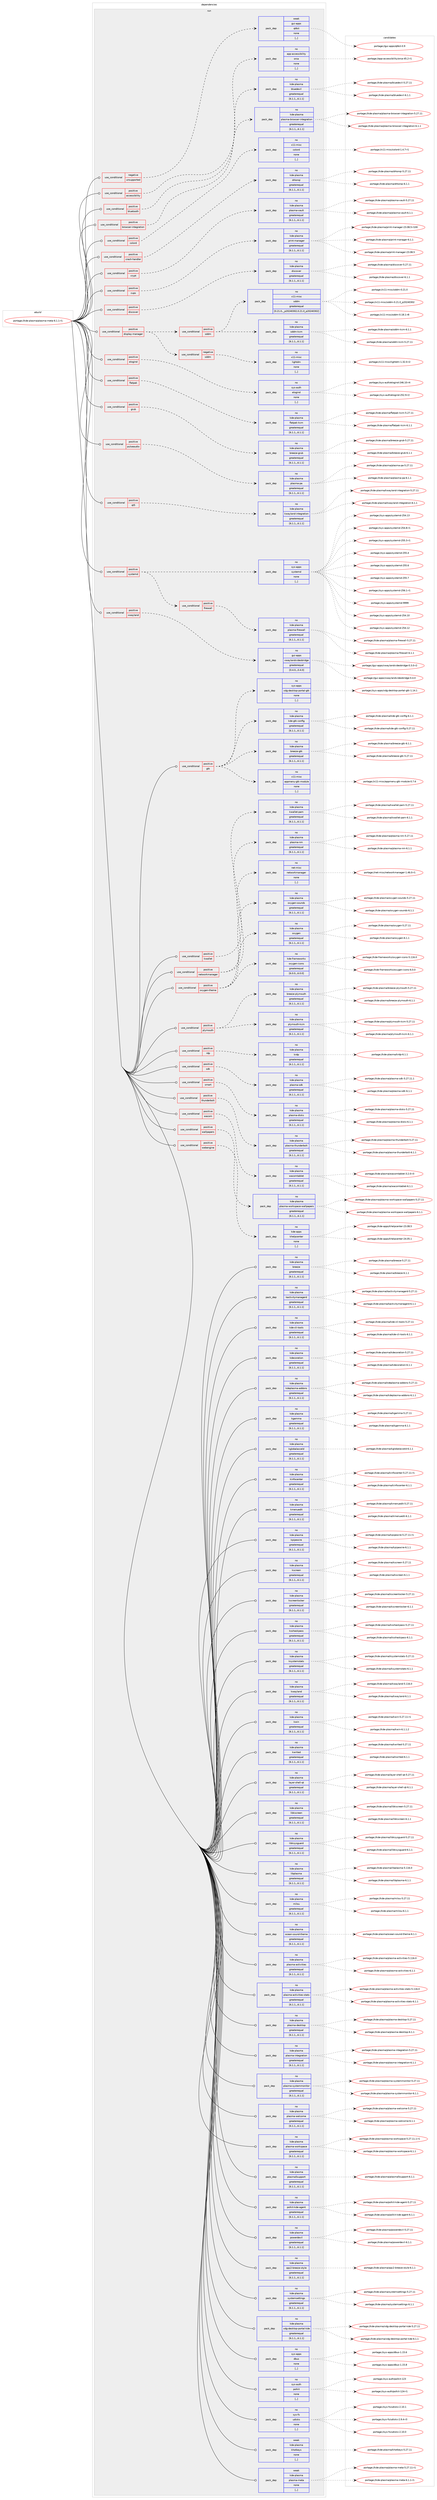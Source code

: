 digraph prolog {

# *************
# Graph options
# *************

newrank=true;
concentrate=true;
compound=true;
graph [rankdir=LR,fontname=Helvetica,fontsize=10,ranksep=1.5];#, ranksep=2.5, nodesep=0.2];
edge  [arrowhead=vee];
node  [fontname=Helvetica,fontsize=10];

# **********
# The ebuild
# **********

subgraph cluster_leftcol {
color=gray;
label=<<i>ebuild</i>>;
id [label="portage://kde-plasma/plasma-meta-6.1.1-r1", color=red, width=4, href="../kde-plasma/plasma-meta-6.1.1-r1.svg"];
}

# ****************
# The dependencies
# ****************

subgraph cluster_midcol {
color=gray;
label=<<i>dependencies</i>>;
subgraph cluster_compile {
fillcolor="#eeeeee";
style=filled;
label=<<i>compile</i>>;
}
subgraph cluster_compileandrun {
fillcolor="#eeeeee";
style=filled;
label=<<i>compile and run</i>>;
}
subgraph cluster_run {
fillcolor="#eeeeee";
style=filled;
label=<<i>run</i>>;
subgraph cond67100 {
dependency265907 [label=<<TABLE BORDER="0" CELLBORDER="1" CELLSPACING="0" CELLPADDING="4"><TR><TD ROWSPAN="3" CELLPADDING="10">use_conditional</TD></TR><TR><TD>negative</TD></TR><TR><TD>unsupported</TD></TR></TABLE>>, shape=none, color=red];
subgraph pack196676 {
dependency265908 [label=<<TABLE BORDER="0" CELLBORDER="1" CELLSPACING="0" CELLPADDING="4" WIDTH="220"><TR><TD ROWSPAN="6" CELLPADDING="30">pack_dep</TD></TR><TR><TD WIDTH="110">weak</TD></TR><TR><TD>gui-apps</TD></TR><TR><TD>qt6ct</TD></TR><TR><TD>none</TD></TR><TR><TD>[,,]</TD></TR></TABLE>>, shape=none, color=blue];
}
dependency265907:e -> dependency265908:w [weight=20,style="dashed",arrowhead="vee"];
}
id:e -> dependency265907:w [weight=20,style="solid",arrowhead="odot"];
subgraph cond67101 {
dependency265909 [label=<<TABLE BORDER="0" CELLBORDER="1" CELLSPACING="0" CELLPADDING="4"><TR><TD ROWSPAN="3" CELLPADDING="10">use_conditional</TD></TR><TR><TD>positive</TD></TR><TR><TD>accessibility</TD></TR></TABLE>>, shape=none, color=red];
subgraph pack196677 {
dependency265910 [label=<<TABLE BORDER="0" CELLBORDER="1" CELLSPACING="0" CELLPADDING="4" WIDTH="220"><TR><TD ROWSPAN="6" CELLPADDING="30">pack_dep</TD></TR><TR><TD WIDTH="110">no</TD></TR><TR><TD>app-accessibility</TD></TR><TR><TD>orca</TD></TR><TR><TD>none</TD></TR><TR><TD>[,,]</TD></TR></TABLE>>, shape=none, color=blue];
}
dependency265909:e -> dependency265910:w [weight=20,style="dashed",arrowhead="vee"];
}
id:e -> dependency265909:w [weight=20,style="solid",arrowhead="odot"];
subgraph cond67102 {
dependency265911 [label=<<TABLE BORDER="0" CELLBORDER="1" CELLSPACING="0" CELLPADDING="4"><TR><TD ROWSPAN="3" CELLPADDING="10">use_conditional</TD></TR><TR><TD>positive</TD></TR><TR><TD>bluetooth</TD></TR></TABLE>>, shape=none, color=red];
subgraph pack196678 {
dependency265912 [label=<<TABLE BORDER="0" CELLBORDER="1" CELLSPACING="0" CELLPADDING="4" WIDTH="220"><TR><TD ROWSPAN="6" CELLPADDING="30">pack_dep</TD></TR><TR><TD WIDTH="110">no</TD></TR><TR><TD>kde-plasma</TD></TR><TR><TD>bluedevil</TD></TR><TR><TD>greaterequal</TD></TR><TR><TD>[6.1.1,,,6.1.1]</TD></TR></TABLE>>, shape=none, color=blue];
}
dependency265911:e -> dependency265912:w [weight=20,style="dashed",arrowhead="vee"];
}
id:e -> dependency265911:w [weight=20,style="solid",arrowhead="odot"];
subgraph cond67103 {
dependency265913 [label=<<TABLE BORDER="0" CELLBORDER="1" CELLSPACING="0" CELLPADDING="4"><TR><TD ROWSPAN="3" CELLPADDING="10">use_conditional</TD></TR><TR><TD>positive</TD></TR><TR><TD>browser-integration</TD></TR></TABLE>>, shape=none, color=red];
subgraph pack196679 {
dependency265914 [label=<<TABLE BORDER="0" CELLBORDER="1" CELLSPACING="0" CELLPADDING="4" WIDTH="220"><TR><TD ROWSPAN="6" CELLPADDING="30">pack_dep</TD></TR><TR><TD WIDTH="110">no</TD></TR><TR><TD>kde-plasma</TD></TR><TR><TD>plasma-browser-integration</TD></TR><TR><TD>greaterequal</TD></TR><TR><TD>[6.1.1,,,6.1.1]</TD></TR></TABLE>>, shape=none, color=blue];
}
dependency265913:e -> dependency265914:w [weight=20,style="dashed",arrowhead="vee"];
}
id:e -> dependency265913:w [weight=20,style="solid",arrowhead="odot"];
subgraph cond67104 {
dependency265915 [label=<<TABLE BORDER="0" CELLBORDER="1" CELLSPACING="0" CELLPADDING="4"><TR><TD ROWSPAN="3" CELLPADDING="10">use_conditional</TD></TR><TR><TD>positive</TD></TR><TR><TD>colord</TD></TR></TABLE>>, shape=none, color=red];
subgraph pack196680 {
dependency265916 [label=<<TABLE BORDER="0" CELLBORDER="1" CELLSPACING="0" CELLPADDING="4" WIDTH="220"><TR><TD ROWSPAN="6" CELLPADDING="30">pack_dep</TD></TR><TR><TD WIDTH="110">no</TD></TR><TR><TD>x11-misc</TD></TR><TR><TD>colord</TD></TR><TR><TD>none</TD></TR><TR><TD>[,,]</TD></TR></TABLE>>, shape=none, color=blue];
}
dependency265915:e -> dependency265916:w [weight=20,style="dashed",arrowhead="vee"];
}
id:e -> dependency265915:w [weight=20,style="solid",arrowhead="odot"];
subgraph cond67105 {
dependency265917 [label=<<TABLE BORDER="0" CELLBORDER="1" CELLSPACING="0" CELLPADDING="4"><TR><TD ROWSPAN="3" CELLPADDING="10">use_conditional</TD></TR><TR><TD>positive</TD></TR><TR><TD>crash-handler</TD></TR></TABLE>>, shape=none, color=red];
subgraph pack196681 {
dependency265918 [label=<<TABLE BORDER="0" CELLBORDER="1" CELLSPACING="0" CELLPADDING="4" WIDTH="220"><TR><TD ROWSPAN="6" CELLPADDING="30">pack_dep</TD></TR><TR><TD WIDTH="110">no</TD></TR><TR><TD>kde-plasma</TD></TR><TR><TD>drkonqi</TD></TR><TR><TD>greaterequal</TD></TR><TR><TD>[6.1.1,,,6.1.1]</TD></TR></TABLE>>, shape=none, color=blue];
}
dependency265917:e -> dependency265918:w [weight=20,style="dashed",arrowhead="vee"];
}
id:e -> dependency265917:w [weight=20,style="solid",arrowhead="odot"];
subgraph cond67106 {
dependency265919 [label=<<TABLE BORDER="0" CELLBORDER="1" CELLSPACING="0" CELLPADDING="4"><TR><TD ROWSPAN="3" CELLPADDING="10">use_conditional</TD></TR><TR><TD>positive</TD></TR><TR><TD>crypt</TD></TR></TABLE>>, shape=none, color=red];
subgraph pack196682 {
dependency265920 [label=<<TABLE BORDER="0" CELLBORDER="1" CELLSPACING="0" CELLPADDING="4" WIDTH="220"><TR><TD ROWSPAN="6" CELLPADDING="30">pack_dep</TD></TR><TR><TD WIDTH="110">no</TD></TR><TR><TD>kde-plasma</TD></TR><TR><TD>plasma-vault</TD></TR><TR><TD>greaterequal</TD></TR><TR><TD>[6.1.1,,,6.1.1]</TD></TR></TABLE>>, shape=none, color=blue];
}
dependency265919:e -> dependency265920:w [weight=20,style="dashed",arrowhead="vee"];
}
id:e -> dependency265919:w [weight=20,style="solid",arrowhead="odot"];
subgraph cond67107 {
dependency265921 [label=<<TABLE BORDER="0" CELLBORDER="1" CELLSPACING="0" CELLPADDING="4"><TR><TD ROWSPAN="3" CELLPADDING="10">use_conditional</TD></TR><TR><TD>positive</TD></TR><TR><TD>cups</TD></TR></TABLE>>, shape=none, color=red];
subgraph pack196683 {
dependency265922 [label=<<TABLE BORDER="0" CELLBORDER="1" CELLSPACING="0" CELLPADDING="4" WIDTH="220"><TR><TD ROWSPAN="6" CELLPADDING="30">pack_dep</TD></TR><TR><TD WIDTH="110">no</TD></TR><TR><TD>kde-plasma</TD></TR><TR><TD>print-manager</TD></TR><TR><TD>greaterequal</TD></TR><TR><TD>[6.1.1,,,6.1.1]</TD></TR></TABLE>>, shape=none, color=blue];
}
dependency265921:e -> dependency265922:w [weight=20,style="dashed",arrowhead="vee"];
}
id:e -> dependency265921:w [weight=20,style="solid",arrowhead="odot"];
subgraph cond67108 {
dependency265923 [label=<<TABLE BORDER="0" CELLBORDER="1" CELLSPACING="0" CELLPADDING="4"><TR><TD ROWSPAN="3" CELLPADDING="10">use_conditional</TD></TR><TR><TD>positive</TD></TR><TR><TD>discover</TD></TR></TABLE>>, shape=none, color=red];
subgraph pack196684 {
dependency265924 [label=<<TABLE BORDER="0" CELLBORDER="1" CELLSPACING="0" CELLPADDING="4" WIDTH="220"><TR><TD ROWSPAN="6" CELLPADDING="30">pack_dep</TD></TR><TR><TD WIDTH="110">no</TD></TR><TR><TD>kde-plasma</TD></TR><TR><TD>discover</TD></TR><TR><TD>greaterequal</TD></TR><TR><TD>[6.1.1,,,6.1.1]</TD></TR></TABLE>>, shape=none, color=blue];
}
dependency265923:e -> dependency265924:w [weight=20,style="dashed",arrowhead="vee"];
}
id:e -> dependency265923:w [weight=20,style="solid",arrowhead="odot"];
subgraph cond67109 {
dependency265925 [label=<<TABLE BORDER="0" CELLBORDER="1" CELLSPACING="0" CELLPADDING="4"><TR><TD ROWSPAN="3" CELLPADDING="10">use_conditional</TD></TR><TR><TD>positive</TD></TR><TR><TD>display-manager</TD></TR></TABLE>>, shape=none, color=red];
subgraph cond67110 {
dependency265926 [label=<<TABLE BORDER="0" CELLBORDER="1" CELLSPACING="0" CELLPADDING="4"><TR><TD ROWSPAN="3" CELLPADDING="10">use_conditional</TD></TR><TR><TD>positive</TD></TR><TR><TD>sddm</TD></TR></TABLE>>, shape=none, color=red];
subgraph pack196685 {
dependency265927 [label=<<TABLE BORDER="0" CELLBORDER="1" CELLSPACING="0" CELLPADDING="4" WIDTH="220"><TR><TD ROWSPAN="6" CELLPADDING="30">pack_dep</TD></TR><TR><TD WIDTH="110">no</TD></TR><TR><TD>kde-plasma</TD></TR><TR><TD>sddm-kcm</TD></TR><TR><TD>greaterequal</TD></TR><TR><TD>[6.1.1,,,6.1.1]</TD></TR></TABLE>>, shape=none, color=blue];
}
dependency265926:e -> dependency265927:w [weight=20,style="dashed",arrowhead="vee"];
subgraph pack196686 {
dependency265928 [label=<<TABLE BORDER="0" CELLBORDER="1" CELLSPACING="0" CELLPADDING="4" WIDTH="220"><TR><TD ROWSPAN="6" CELLPADDING="30">pack_dep</TD></TR><TR><TD WIDTH="110">no</TD></TR><TR><TD>x11-misc</TD></TR><TR><TD>sddm</TD></TR><TR><TD>greaterequal</TD></TR><TR><TD>[0.21.0,,_p20240302,0.21.0_p20240302]</TD></TR></TABLE>>, shape=none, color=blue];
}
dependency265926:e -> dependency265928:w [weight=20,style="dashed",arrowhead="vee"];
}
dependency265925:e -> dependency265926:w [weight=20,style="dashed",arrowhead="vee"];
subgraph cond67111 {
dependency265929 [label=<<TABLE BORDER="0" CELLBORDER="1" CELLSPACING="0" CELLPADDING="4"><TR><TD ROWSPAN="3" CELLPADDING="10">use_conditional</TD></TR><TR><TD>negative</TD></TR><TR><TD>sddm</TD></TR></TABLE>>, shape=none, color=red];
subgraph pack196687 {
dependency265930 [label=<<TABLE BORDER="0" CELLBORDER="1" CELLSPACING="0" CELLPADDING="4" WIDTH="220"><TR><TD ROWSPAN="6" CELLPADDING="30">pack_dep</TD></TR><TR><TD WIDTH="110">no</TD></TR><TR><TD>x11-misc</TD></TR><TR><TD>lightdm</TD></TR><TR><TD>none</TD></TR><TR><TD>[,,]</TD></TR></TABLE>>, shape=none, color=blue];
}
dependency265929:e -> dependency265930:w [weight=20,style="dashed",arrowhead="vee"];
}
dependency265925:e -> dependency265929:w [weight=20,style="dashed",arrowhead="vee"];
}
id:e -> dependency265925:w [weight=20,style="solid",arrowhead="odot"];
subgraph cond67112 {
dependency265931 [label=<<TABLE BORDER="0" CELLBORDER="1" CELLSPACING="0" CELLPADDING="4"><TR><TD ROWSPAN="3" CELLPADDING="10">use_conditional</TD></TR><TR><TD>positive</TD></TR><TR><TD>elogind</TD></TR></TABLE>>, shape=none, color=red];
subgraph pack196688 {
dependency265932 [label=<<TABLE BORDER="0" CELLBORDER="1" CELLSPACING="0" CELLPADDING="4" WIDTH="220"><TR><TD ROWSPAN="6" CELLPADDING="30">pack_dep</TD></TR><TR><TD WIDTH="110">no</TD></TR><TR><TD>sys-auth</TD></TR><TR><TD>elogind</TD></TR><TR><TD>none</TD></TR><TR><TD>[,,]</TD></TR></TABLE>>, shape=none, color=blue];
}
dependency265931:e -> dependency265932:w [weight=20,style="dashed",arrowhead="vee"];
}
id:e -> dependency265931:w [weight=20,style="solid",arrowhead="odot"];
subgraph cond67113 {
dependency265933 [label=<<TABLE BORDER="0" CELLBORDER="1" CELLSPACING="0" CELLPADDING="4"><TR><TD ROWSPAN="3" CELLPADDING="10">use_conditional</TD></TR><TR><TD>positive</TD></TR><TR><TD>flatpak</TD></TR></TABLE>>, shape=none, color=red];
subgraph pack196689 {
dependency265934 [label=<<TABLE BORDER="0" CELLBORDER="1" CELLSPACING="0" CELLPADDING="4" WIDTH="220"><TR><TD ROWSPAN="6" CELLPADDING="30">pack_dep</TD></TR><TR><TD WIDTH="110">no</TD></TR><TR><TD>kde-plasma</TD></TR><TR><TD>flatpak-kcm</TD></TR><TR><TD>greaterequal</TD></TR><TR><TD>[6.1.1,,,6.1.1]</TD></TR></TABLE>>, shape=none, color=blue];
}
dependency265933:e -> dependency265934:w [weight=20,style="dashed",arrowhead="vee"];
}
id:e -> dependency265933:w [weight=20,style="solid",arrowhead="odot"];
subgraph cond67114 {
dependency265935 [label=<<TABLE BORDER="0" CELLBORDER="1" CELLSPACING="0" CELLPADDING="4"><TR><TD ROWSPAN="3" CELLPADDING="10">use_conditional</TD></TR><TR><TD>positive</TD></TR><TR><TD>grub</TD></TR></TABLE>>, shape=none, color=red];
subgraph pack196690 {
dependency265936 [label=<<TABLE BORDER="0" CELLBORDER="1" CELLSPACING="0" CELLPADDING="4" WIDTH="220"><TR><TD ROWSPAN="6" CELLPADDING="30">pack_dep</TD></TR><TR><TD WIDTH="110">no</TD></TR><TR><TD>kde-plasma</TD></TR><TR><TD>breeze-grub</TD></TR><TR><TD>greaterequal</TD></TR><TR><TD>[6.1.1,,,6.1.1]</TD></TR></TABLE>>, shape=none, color=blue];
}
dependency265935:e -> dependency265936:w [weight=20,style="dashed",arrowhead="vee"];
}
id:e -> dependency265935:w [weight=20,style="solid",arrowhead="odot"];
subgraph cond67115 {
dependency265937 [label=<<TABLE BORDER="0" CELLBORDER="1" CELLSPACING="0" CELLPADDING="4"><TR><TD ROWSPAN="3" CELLPADDING="10">use_conditional</TD></TR><TR><TD>positive</TD></TR><TR><TD>gtk</TD></TR></TABLE>>, shape=none, color=red];
subgraph pack196691 {
dependency265938 [label=<<TABLE BORDER="0" CELLBORDER="1" CELLSPACING="0" CELLPADDING="4" WIDTH="220"><TR><TD ROWSPAN="6" CELLPADDING="30">pack_dep</TD></TR><TR><TD WIDTH="110">no</TD></TR><TR><TD>kde-plasma</TD></TR><TR><TD>breeze-gtk</TD></TR><TR><TD>greaterequal</TD></TR><TR><TD>[6.1.1,,,6.1.1]</TD></TR></TABLE>>, shape=none, color=blue];
}
dependency265937:e -> dependency265938:w [weight=20,style="dashed",arrowhead="vee"];
subgraph pack196692 {
dependency265939 [label=<<TABLE BORDER="0" CELLBORDER="1" CELLSPACING="0" CELLPADDING="4" WIDTH="220"><TR><TD ROWSPAN="6" CELLPADDING="30">pack_dep</TD></TR><TR><TD WIDTH="110">no</TD></TR><TR><TD>kde-plasma</TD></TR><TR><TD>kde-gtk-config</TD></TR><TR><TD>greaterequal</TD></TR><TR><TD>[6.1.1,,,6.1.1]</TD></TR></TABLE>>, shape=none, color=blue];
}
dependency265937:e -> dependency265939:w [weight=20,style="dashed",arrowhead="vee"];
subgraph pack196693 {
dependency265940 [label=<<TABLE BORDER="0" CELLBORDER="1" CELLSPACING="0" CELLPADDING="4" WIDTH="220"><TR><TD ROWSPAN="6" CELLPADDING="30">pack_dep</TD></TR><TR><TD WIDTH="110">no</TD></TR><TR><TD>sys-apps</TD></TR><TR><TD>xdg-desktop-portal-gtk</TD></TR><TR><TD>none</TD></TR><TR><TD>[,,]</TD></TR></TABLE>>, shape=none, color=blue];
}
dependency265937:e -> dependency265940:w [weight=20,style="dashed",arrowhead="vee"];
subgraph pack196694 {
dependency265941 [label=<<TABLE BORDER="0" CELLBORDER="1" CELLSPACING="0" CELLPADDING="4" WIDTH="220"><TR><TD ROWSPAN="6" CELLPADDING="30">pack_dep</TD></TR><TR><TD WIDTH="110">no</TD></TR><TR><TD>x11-misc</TD></TR><TR><TD>appmenu-gtk-module</TD></TR><TR><TD>none</TD></TR><TR><TD>[,,]</TD></TR></TABLE>>, shape=none, color=blue];
}
dependency265937:e -> dependency265941:w [weight=20,style="dashed",arrowhead="vee"];
}
id:e -> dependency265937:w [weight=20,style="solid",arrowhead="odot"];
subgraph cond67116 {
dependency265942 [label=<<TABLE BORDER="0" CELLBORDER="1" CELLSPACING="0" CELLPADDING="4"><TR><TD ROWSPAN="3" CELLPADDING="10">use_conditional</TD></TR><TR><TD>positive</TD></TR><TR><TD>kwallet</TD></TR></TABLE>>, shape=none, color=red];
subgraph pack196695 {
dependency265943 [label=<<TABLE BORDER="0" CELLBORDER="1" CELLSPACING="0" CELLPADDING="4" WIDTH="220"><TR><TD ROWSPAN="6" CELLPADDING="30">pack_dep</TD></TR><TR><TD WIDTH="110">no</TD></TR><TR><TD>kde-plasma</TD></TR><TR><TD>kwallet-pam</TD></TR><TR><TD>greaterequal</TD></TR><TR><TD>[6.1.1,,,6.1.1]</TD></TR></TABLE>>, shape=none, color=blue];
}
dependency265942:e -> dependency265943:w [weight=20,style="dashed",arrowhead="vee"];
}
id:e -> dependency265942:w [weight=20,style="solid",arrowhead="odot"];
subgraph cond67117 {
dependency265944 [label=<<TABLE BORDER="0" CELLBORDER="1" CELLSPACING="0" CELLPADDING="4"><TR><TD ROWSPAN="3" CELLPADDING="10">use_conditional</TD></TR><TR><TD>positive</TD></TR><TR><TD>networkmanager</TD></TR></TABLE>>, shape=none, color=red];
subgraph pack196696 {
dependency265945 [label=<<TABLE BORDER="0" CELLBORDER="1" CELLSPACING="0" CELLPADDING="4" WIDTH="220"><TR><TD ROWSPAN="6" CELLPADDING="30">pack_dep</TD></TR><TR><TD WIDTH="110">no</TD></TR><TR><TD>kde-plasma</TD></TR><TR><TD>plasma-nm</TD></TR><TR><TD>greaterequal</TD></TR><TR><TD>[6.1.1,,,6.1.1]</TD></TR></TABLE>>, shape=none, color=blue];
}
dependency265944:e -> dependency265945:w [weight=20,style="dashed",arrowhead="vee"];
subgraph pack196697 {
dependency265946 [label=<<TABLE BORDER="0" CELLBORDER="1" CELLSPACING="0" CELLPADDING="4" WIDTH="220"><TR><TD ROWSPAN="6" CELLPADDING="30">pack_dep</TD></TR><TR><TD WIDTH="110">no</TD></TR><TR><TD>net-misc</TD></TR><TR><TD>networkmanager</TD></TR><TR><TD>none</TD></TR><TR><TD>[,,]</TD></TR></TABLE>>, shape=none, color=blue];
}
dependency265944:e -> dependency265946:w [weight=20,style="dashed",arrowhead="vee"];
}
id:e -> dependency265944:w [weight=20,style="solid",arrowhead="odot"];
subgraph cond67118 {
dependency265947 [label=<<TABLE BORDER="0" CELLBORDER="1" CELLSPACING="0" CELLPADDING="4"><TR><TD ROWSPAN="3" CELLPADDING="10">use_conditional</TD></TR><TR><TD>positive</TD></TR><TR><TD>oxygen-theme</TD></TR></TABLE>>, shape=none, color=red];
subgraph pack196698 {
dependency265948 [label=<<TABLE BORDER="0" CELLBORDER="1" CELLSPACING="0" CELLPADDING="4" WIDTH="220"><TR><TD ROWSPAN="6" CELLPADDING="30">pack_dep</TD></TR><TR><TD WIDTH="110">no</TD></TR><TR><TD>kde-frameworks</TD></TR><TR><TD>oxygen-icons</TD></TR><TR><TD>greaterequal</TD></TR><TR><TD>[6.0.0,,,6.0.0]</TD></TR></TABLE>>, shape=none, color=blue];
}
dependency265947:e -> dependency265948:w [weight=20,style="dashed",arrowhead="vee"];
subgraph pack196699 {
dependency265949 [label=<<TABLE BORDER="0" CELLBORDER="1" CELLSPACING="0" CELLPADDING="4" WIDTH="220"><TR><TD ROWSPAN="6" CELLPADDING="30">pack_dep</TD></TR><TR><TD WIDTH="110">no</TD></TR><TR><TD>kde-plasma</TD></TR><TR><TD>oxygen</TD></TR><TR><TD>greaterequal</TD></TR><TR><TD>[6.1.1,,,6.1.1]</TD></TR></TABLE>>, shape=none, color=blue];
}
dependency265947:e -> dependency265949:w [weight=20,style="dashed",arrowhead="vee"];
subgraph pack196700 {
dependency265950 [label=<<TABLE BORDER="0" CELLBORDER="1" CELLSPACING="0" CELLPADDING="4" WIDTH="220"><TR><TD ROWSPAN="6" CELLPADDING="30">pack_dep</TD></TR><TR><TD WIDTH="110">no</TD></TR><TR><TD>kde-plasma</TD></TR><TR><TD>oxygen-sounds</TD></TR><TR><TD>greaterequal</TD></TR><TR><TD>[6.1.1,,,6.1.1]</TD></TR></TABLE>>, shape=none, color=blue];
}
dependency265947:e -> dependency265950:w [weight=20,style="dashed",arrowhead="vee"];
}
id:e -> dependency265947:w [weight=20,style="solid",arrowhead="odot"];
subgraph cond67119 {
dependency265951 [label=<<TABLE BORDER="0" CELLBORDER="1" CELLSPACING="0" CELLPADDING="4"><TR><TD ROWSPAN="3" CELLPADDING="10">use_conditional</TD></TR><TR><TD>positive</TD></TR><TR><TD>plymouth</TD></TR></TABLE>>, shape=none, color=red];
subgraph pack196701 {
dependency265952 [label=<<TABLE BORDER="0" CELLBORDER="1" CELLSPACING="0" CELLPADDING="4" WIDTH="220"><TR><TD ROWSPAN="6" CELLPADDING="30">pack_dep</TD></TR><TR><TD WIDTH="110">no</TD></TR><TR><TD>kde-plasma</TD></TR><TR><TD>breeze-plymouth</TD></TR><TR><TD>greaterequal</TD></TR><TR><TD>[6.1.1,,,6.1.1]</TD></TR></TABLE>>, shape=none, color=blue];
}
dependency265951:e -> dependency265952:w [weight=20,style="dashed",arrowhead="vee"];
subgraph pack196702 {
dependency265953 [label=<<TABLE BORDER="0" CELLBORDER="1" CELLSPACING="0" CELLPADDING="4" WIDTH="220"><TR><TD ROWSPAN="6" CELLPADDING="30">pack_dep</TD></TR><TR><TD WIDTH="110">no</TD></TR><TR><TD>kde-plasma</TD></TR><TR><TD>plymouth-kcm</TD></TR><TR><TD>greaterequal</TD></TR><TR><TD>[6.1.1,,,6.1.1]</TD></TR></TABLE>>, shape=none, color=blue];
}
dependency265951:e -> dependency265953:w [weight=20,style="dashed",arrowhead="vee"];
}
id:e -> dependency265951:w [weight=20,style="solid",arrowhead="odot"];
subgraph cond67120 {
dependency265954 [label=<<TABLE BORDER="0" CELLBORDER="1" CELLSPACING="0" CELLPADDING="4"><TR><TD ROWSPAN="3" CELLPADDING="10">use_conditional</TD></TR><TR><TD>positive</TD></TR><TR><TD>pulseaudio</TD></TR></TABLE>>, shape=none, color=red];
subgraph pack196703 {
dependency265955 [label=<<TABLE BORDER="0" CELLBORDER="1" CELLSPACING="0" CELLPADDING="4" WIDTH="220"><TR><TD ROWSPAN="6" CELLPADDING="30">pack_dep</TD></TR><TR><TD WIDTH="110">no</TD></TR><TR><TD>kde-plasma</TD></TR><TR><TD>plasma-pa</TD></TR><TR><TD>greaterequal</TD></TR><TR><TD>[6.1.1,,,6.1.1]</TD></TR></TABLE>>, shape=none, color=blue];
}
dependency265954:e -> dependency265955:w [weight=20,style="dashed",arrowhead="vee"];
}
id:e -> dependency265954:w [weight=20,style="solid",arrowhead="odot"];
subgraph cond67121 {
dependency265956 [label=<<TABLE BORDER="0" CELLBORDER="1" CELLSPACING="0" CELLPADDING="4"><TR><TD ROWSPAN="3" CELLPADDING="10">use_conditional</TD></TR><TR><TD>positive</TD></TR><TR><TD>qt5</TD></TR></TABLE>>, shape=none, color=red];
subgraph pack196704 {
dependency265957 [label=<<TABLE BORDER="0" CELLBORDER="1" CELLSPACING="0" CELLPADDING="4" WIDTH="220"><TR><TD ROWSPAN="6" CELLPADDING="30">pack_dep</TD></TR><TR><TD WIDTH="110">no</TD></TR><TR><TD>kde-plasma</TD></TR><TR><TD>kwayland-integration</TD></TR><TR><TD>greaterequal</TD></TR><TR><TD>[6.1.1,,,6.1.1]</TD></TR></TABLE>>, shape=none, color=blue];
}
dependency265956:e -> dependency265957:w [weight=20,style="dashed",arrowhead="vee"];
}
id:e -> dependency265956:w [weight=20,style="solid",arrowhead="odot"];
subgraph cond67122 {
dependency265958 [label=<<TABLE BORDER="0" CELLBORDER="1" CELLSPACING="0" CELLPADDING="4"><TR><TD ROWSPAN="3" CELLPADDING="10">use_conditional</TD></TR><TR><TD>positive</TD></TR><TR><TD>rdp</TD></TR></TABLE>>, shape=none, color=red];
subgraph pack196705 {
dependency265959 [label=<<TABLE BORDER="0" CELLBORDER="1" CELLSPACING="0" CELLPADDING="4" WIDTH="220"><TR><TD ROWSPAN="6" CELLPADDING="30">pack_dep</TD></TR><TR><TD WIDTH="110">no</TD></TR><TR><TD>kde-plasma</TD></TR><TR><TD>krdp</TD></TR><TR><TD>greaterequal</TD></TR><TR><TD>[6.1.1,,,6.1.1]</TD></TR></TABLE>>, shape=none, color=blue];
}
dependency265958:e -> dependency265959:w [weight=20,style="dashed",arrowhead="vee"];
}
id:e -> dependency265958:w [weight=20,style="solid",arrowhead="odot"];
subgraph cond67123 {
dependency265960 [label=<<TABLE BORDER="0" CELLBORDER="1" CELLSPACING="0" CELLPADDING="4"><TR><TD ROWSPAN="3" CELLPADDING="10">use_conditional</TD></TR><TR><TD>positive</TD></TR><TR><TD>sdk</TD></TR></TABLE>>, shape=none, color=red];
subgraph pack196706 {
dependency265961 [label=<<TABLE BORDER="0" CELLBORDER="1" CELLSPACING="0" CELLPADDING="4" WIDTH="220"><TR><TD ROWSPAN="6" CELLPADDING="30">pack_dep</TD></TR><TR><TD WIDTH="110">no</TD></TR><TR><TD>kde-plasma</TD></TR><TR><TD>plasma-sdk</TD></TR><TR><TD>greaterequal</TD></TR><TR><TD>[6.1.1,,,6.1.1]</TD></TR></TABLE>>, shape=none, color=blue];
}
dependency265960:e -> dependency265961:w [weight=20,style="dashed",arrowhead="vee"];
}
id:e -> dependency265960:w [weight=20,style="solid",arrowhead="odot"];
subgraph cond67124 {
dependency265962 [label=<<TABLE BORDER="0" CELLBORDER="1" CELLSPACING="0" CELLPADDING="4"><TR><TD ROWSPAN="3" CELLPADDING="10">use_conditional</TD></TR><TR><TD>positive</TD></TR><TR><TD>smart</TD></TR></TABLE>>, shape=none, color=red];
subgraph pack196707 {
dependency265963 [label=<<TABLE BORDER="0" CELLBORDER="1" CELLSPACING="0" CELLPADDING="4" WIDTH="220"><TR><TD ROWSPAN="6" CELLPADDING="30">pack_dep</TD></TR><TR><TD WIDTH="110">no</TD></TR><TR><TD>kde-plasma</TD></TR><TR><TD>plasma-disks</TD></TR><TR><TD>greaterequal</TD></TR><TR><TD>[6.1.1,,,6.1.1]</TD></TR></TABLE>>, shape=none, color=blue];
}
dependency265962:e -> dependency265963:w [weight=20,style="dashed",arrowhead="vee"];
}
id:e -> dependency265962:w [weight=20,style="solid",arrowhead="odot"];
subgraph cond67125 {
dependency265964 [label=<<TABLE BORDER="0" CELLBORDER="1" CELLSPACING="0" CELLPADDING="4"><TR><TD ROWSPAN="3" CELLPADDING="10">use_conditional</TD></TR><TR><TD>positive</TD></TR><TR><TD>systemd</TD></TR></TABLE>>, shape=none, color=red];
subgraph pack196708 {
dependency265965 [label=<<TABLE BORDER="0" CELLBORDER="1" CELLSPACING="0" CELLPADDING="4" WIDTH="220"><TR><TD ROWSPAN="6" CELLPADDING="30">pack_dep</TD></TR><TR><TD WIDTH="110">no</TD></TR><TR><TD>sys-apps</TD></TR><TR><TD>systemd</TD></TR><TR><TD>none</TD></TR><TR><TD>[,,]</TD></TR></TABLE>>, shape=none, color=blue];
}
dependency265964:e -> dependency265965:w [weight=20,style="dashed",arrowhead="vee"];
subgraph cond67126 {
dependency265966 [label=<<TABLE BORDER="0" CELLBORDER="1" CELLSPACING="0" CELLPADDING="4"><TR><TD ROWSPAN="3" CELLPADDING="10">use_conditional</TD></TR><TR><TD>positive</TD></TR><TR><TD>firewall</TD></TR></TABLE>>, shape=none, color=red];
subgraph pack196709 {
dependency265967 [label=<<TABLE BORDER="0" CELLBORDER="1" CELLSPACING="0" CELLPADDING="4" WIDTH="220"><TR><TD ROWSPAN="6" CELLPADDING="30">pack_dep</TD></TR><TR><TD WIDTH="110">no</TD></TR><TR><TD>kde-plasma</TD></TR><TR><TD>plasma-firewall</TD></TR><TR><TD>greaterequal</TD></TR><TR><TD>[6.1.1,,,6.1.1]</TD></TR></TABLE>>, shape=none, color=blue];
}
dependency265966:e -> dependency265967:w [weight=20,style="dashed",arrowhead="vee"];
}
dependency265964:e -> dependency265966:w [weight=20,style="dashed",arrowhead="vee"];
}
id:e -> dependency265964:w [weight=20,style="solid",arrowhead="odot"];
subgraph cond67127 {
dependency265968 [label=<<TABLE BORDER="0" CELLBORDER="1" CELLSPACING="0" CELLPADDING="4"><TR><TD ROWSPAN="3" CELLPADDING="10">use_conditional</TD></TR><TR><TD>positive</TD></TR><TR><TD>thunderbolt</TD></TR></TABLE>>, shape=none, color=red];
subgraph pack196710 {
dependency265969 [label=<<TABLE BORDER="0" CELLBORDER="1" CELLSPACING="0" CELLPADDING="4" WIDTH="220"><TR><TD ROWSPAN="6" CELLPADDING="30">pack_dep</TD></TR><TR><TD WIDTH="110">no</TD></TR><TR><TD>kde-plasma</TD></TR><TR><TD>plasma-thunderbolt</TD></TR><TR><TD>greaterequal</TD></TR><TR><TD>[6.1.1,,,6.1.1]</TD></TR></TABLE>>, shape=none, color=blue];
}
dependency265968:e -> dependency265969:w [weight=20,style="dashed",arrowhead="vee"];
}
id:e -> dependency265968:w [weight=20,style="solid",arrowhead="odot"];
subgraph cond67128 {
dependency265970 [label=<<TABLE BORDER="0" CELLBORDER="1" CELLSPACING="0" CELLPADDING="4"><TR><TD ROWSPAN="3" CELLPADDING="10">use_conditional</TD></TR><TR><TD>positive</TD></TR><TR><TD>wacom</TD></TR></TABLE>>, shape=none, color=red];
subgraph pack196711 {
dependency265971 [label=<<TABLE BORDER="0" CELLBORDER="1" CELLSPACING="0" CELLPADDING="4" WIDTH="220"><TR><TD ROWSPAN="6" CELLPADDING="30">pack_dep</TD></TR><TR><TD WIDTH="110">no</TD></TR><TR><TD>kde-plasma</TD></TR><TR><TD>wacomtablet</TD></TR><TR><TD>greaterequal</TD></TR><TR><TD>[6.1.1,,,6.1.1]</TD></TR></TABLE>>, shape=none, color=blue];
}
dependency265970:e -> dependency265971:w [weight=20,style="dashed",arrowhead="vee"];
}
id:e -> dependency265970:w [weight=20,style="solid",arrowhead="odot"];
subgraph cond67129 {
dependency265972 [label=<<TABLE BORDER="0" CELLBORDER="1" CELLSPACING="0" CELLPADDING="4"><TR><TD ROWSPAN="3" CELLPADDING="10">use_conditional</TD></TR><TR><TD>positive</TD></TR><TR><TD>wallpapers</TD></TR></TABLE>>, shape=none, color=red];
subgraph pack196712 {
dependency265973 [label=<<TABLE BORDER="0" CELLBORDER="1" CELLSPACING="0" CELLPADDING="4" WIDTH="220"><TR><TD ROWSPAN="6" CELLPADDING="30">pack_dep</TD></TR><TR><TD WIDTH="110">no</TD></TR><TR><TD>kde-plasma</TD></TR><TR><TD>plasma-workspace-wallpapers</TD></TR><TR><TD>greaterequal</TD></TR><TR><TD>[6.1.1,,,6.1.1]</TD></TR></TABLE>>, shape=none, color=blue];
}
dependency265972:e -> dependency265973:w [weight=20,style="dashed",arrowhead="vee"];
}
id:e -> dependency265972:w [weight=20,style="solid",arrowhead="odot"];
subgraph cond67130 {
dependency265974 [label=<<TABLE BORDER="0" CELLBORDER="1" CELLSPACING="0" CELLPADDING="4"><TR><TD ROWSPAN="3" CELLPADDING="10">use_conditional</TD></TR><TR><TD>positive</TD></TR><TR><TD>webengine</TD></TR></TABLE>>, shape=none, color=red];
subgraph pack196713 {
dependency265975 [label=<<TABLE BORDER="0" CELLBORDER="1" CELLSPACING="0" CELLPADDING="4" WIDTH="220"><TR><TD ROWSPAN="6" CELLPADDING="30">pack_dep</TD></TR><TR><TD WIDTH="110">no</TD></TR><TR><TD>kde-apps</TD></TR><TR><TD>khelpcenter</TD></TR><TR><TD>none</TD></TR><TR><TD>[,,]</TD></TR></TABLE>>, shape=none, color=blue];
}
dependency265974:e -> dependency265975:w [weight=20,style="dashed",arrowhead="vee"];
}
id:e -> dependency265974:w [weight=20,style="solid",arrowhead="odot"];
subgraph cond67131 {
dependency265976 [label=<<TABLE BORDER="0" CELLBORDER="1" CELLSPACING="0" CELLPADDING="4"><TR><TD ROWSPAN="3" CELLPADDING="10">use_conditional</TD></TR><TR><TD>positive</TD></TR><TR><TD>xwayland</TD></TR></TABLE>>, shape=none, color=red];
subgraph pack196714 {
dependency265977 [label=<<TABLE BORDER="0" CELLBORDER="1" CELLSPACING="0" CELLPADDING="4" WIDTH="220"><TR><TD ROWSPAN="6" CELLPADDING="30">pack_dep</TD></TR><TR><TD WIDTH="110">no</TD></TR><TR><TD>gui-apps</TD></TR><TR><TD>xwaylandvideobridge</TD></TR><TR><TD>greaterequal</TD></TR><TR><TD>[0.4.0,,,0.4.0]</TD></TR></TABLE>>, shape=none, color=blue];
}
dependency265976:e -> dependency265977:w [weight=20,style="dashed",arrowhead="vee"];
}
id:e -> dependency265976:w [weight=20,style="solid",arrowhead="odot"];
subgraph pack196715 {
dependency265978 [label=<<TABLE BORDER="0" CELLBORDER="1" CELLSPACING="0" CELLPADDING="4" WIDTH="220"><TR><TD ROWSPAN="6" CELLPADDING="30">pack_dep</TD></TR><TR><TD WIDTH="110">no</TD></TR><TR><TD>kde-plasma</TD></TR><TR><TD>breeze</TD></TR><TR><TD>greaterequal</TD></TR><TR><TD>[6.1.1,,,6.1.1]</TD></TR></TABLE>>, shape=none, color=blue];
}
id:e -> dependency265978:w [weight=20,style="solid",arrowhead="odot"];
subgraph pack196716 {
dependency265979 [label=<<TABLE BORDER="0" CELLBORDER="1" CELLSPACING="0" CELLPADDING="4" WIDTH="220"><TR><TD ROWSPAN="6" CELLPADDING="30">pack_dep</TD></TR><TR><TD WIDTH="110">no</TD></TR><TR><TD>kde-plasma</TD></TR><TR><TD>kactivitymanagerd</TD></TR><TR><TD>greaterequal</TD></TR><TR><TD>[6.1.1,,,6.1.1]</TD></TR></TABLE>>, shape=none, color=blue];
}
id:e -> dependency265979:w [weight=20,style="solid",arrowhead="odot"];
subgraph pack196717 {
dependency265980 [label=<<TABLE BORDER="0" CELLBORDER="1" CELLSPACING="0" CELLPADDING="4" WIDTH="220"><TR><TD ROWSPAN="6" CELLPADDING="30">pack_dep</TD></TR><TR><TD WIDTH="110">no</TD></TR><TR><TD>kde-plasma</TD></TR><TR><TD>kde-cli-tools</TD></TR><TR><TD>greaterequal</TD></TR><TR><TD>[6.1.1,,,6.1.1]</TD></TR></TABLE>>, shape=none, color=blue];
}
id:e -> dependency265980:w [weight=20,style="solid",arrowhead="odot"];
subgraph pack196718 {
dependency265981 [label=<<TABLE BORDER="0" CELLBORDER="1" CELLSPACING="0" CELLPADDING="4" WIDTH="220"><TR><TD ROWSPAN="6" CELLPADDING="30">pack_dep</TD></TR><TR><TD WIDTH="110">no</TD></TR><TR><TD>kde-plasma</TD></TR><TR><TD>kdecoration</TD></TR><TR><TD>greaterequal</TD></TR><TR><TD>[6.1.1,,,6.1.1]</TD></TR></TABLE>>, shape=none, color=blue];
}
id:e -> dependency265981:w [weight=20,style="solid",arrowhead="odot"];
subgraph pack196719 {
dependency265982 [label=<<TABLE BORDER="0" CELLBORDER="1" CELLSPACING="0" CELLPADDING="4" WIDTH="220"><TR><TD ROWSPAN="6" CELLPADDING="30">pack_dep</TD></TR><TR><TD WIDTH="110">no</TD></TR><TR><TD>kde-plasma</TD></TR><TR><TD>kdeplasma-addons</TD></TR><TR><TD>greaterequal</TD></TR><TR><TD>[6.1.1,,,6.1.1]</TD></TR></TABLE>>, shape=none, color=blue];
}
id:e -> dependency265982:w [weight=20,style="solid",arrowhead="odot"];
subgraph pack196720 {
dependency265983 [label=<<TABLE BORDER="0" CELLBORDER="1" CELLSPACING="0" CELLPADDING="4" WIDTH="220"><TR><TD ROWSPAN="6" CELLPADDING="30">pack_dep</TD></TR><TR><TD WIDTH="110">no</TD></TR><TR><TD>kde-plasma</TD></TR><TR><TD>kgamma</TD></TR><TR><TD>greaterequal</TD></TR><TR><TD>[6.1.1,,,6.1.1]</TD></TR></TABLE>>, shape=none, color=blue];
}
id:e -> dependency265983:w [weight=20,style="solid",arrowhead="odot"];
subgraph pack196721 {
dependency265984 [label=<<TABLE BORDER="0" CELLBORDER="1" CELLSPACING="0" CELLPADDING="4" WIDTH="220"><TR><TD ROWSPAN="6" CELLPADDING="30">pack_dep</TD></TR><TR><TD WIDTH="110">no</TD></TR><TR><TD>kde-plasma</TD></TR><TR><TD>kglobalacceld</TD></TR><TR><TD>greaterequal</TD></TR><TR><TD>[6.1.1,,,6.1.1]</TD></TR></TABLE>>, shape=none, color=blue];
}
id:e -> dependency265984:w [weight=20,style="solid",arrowhead="odot"];
subgraph pack196722 {
dependency265985 [label=<<TABLE BORDER="0" CELLBORDER="1" CELLSPACING="0" CELLPADDING="4" WIDTH="220"><TR><TD ROWSPAN="6" CELLPADDING="30">pack_dep</TD></TR><TR><TD WIDTH="110">no</TD></TR><TR><TD>kde-plasma</TD></TR><TR><TD>kinfocenter</TD></TR><TR><TD>greaterequal</TD></TR><TR><TD>[6.1.1,,,6.1.1]</TD></TR></TABLE>>, shape=none, color=blue];
}
id:e -> dependency265985:w [weight=20,style="solid",arrowhead="odot"];
subgraph pack196723 {
dependency265986 [label=<<TABLE BORDER="0" CELLBORDER="1" CELLSPACING="0" CELLPADDING="4" WIDTH="220"><TR><TD ROWSPAN="6" CELLPADDING="30">pack_dep</TD></TR><TR><TD WIDTH="110">no</TD></TR><TR><TD>kde-plasma</TD></TR><TR><TD>kmenuedit</TD></TR><TR><TD>greaterequal</TD></TR><TR><TD>[6.1.1,,,6.1.1]</TD></TR></TABLE>>, shape=none, color=blue];
}
id:e -> dependency265986:w [weight=20,style="solid",arrowhead="odot"];
subgraph pack196724 {
dependency265987 [label=<<TABLE BORDER="0" CELLBORDER="1" CELLSPACING="0" CELLPADDING="4" WIDTH="220"><TR><TD ROWSPAN="6" CELLPADDING="30">pack_dep</TD></TR><TR><TD WIDTH="110">no</TD></TR><TR><TD>kde-plasma</TD></TR><TR><TD>kpipewire</TD></TR><TR><TD>greaterequal</TD></TR><TR><TD>[6.1.1,,,6.1.1]</TD></TR></TABLE>>, shape=none, color=blue];
}
id:e -> dependency265987:w [weight=20,style="solid",arrowhead="odot"];
subgraph pack196725 {
dependency265988 [label=<<TABLE BORDER="0" CELLBORDER="1" CELLSPACING="0" CELLPADDING="4" WIDTH="220"><TR><TD ROWSPAN="6" CELLPADDING="30">pack_dep</TD></TR><TR><TD WIDTH="110">no</TD></TR><TR><TD>kde-plasma</TD></TR><TR><TD>kscreen</TD></TR><TR><TD>greaterequal</TD></TR><TR><TD>[6.1.1,,,6.1.1]</TD></TR></TABLE>>, shape=none, color=blue];
}
id:e -> dependency265988:w [weight=20,style="solid",arrowhead="odot"];
subgraph pack196726 {
dependency265989 [label=<<TABLE BORDER="0" CELLBORDER="1" CELLSPACING="0" CELLPADDING="4" WIDTH="220"><TR><TD ROWSPAN="6" CELLPADDING="30">pack_dep</TD></TR><TR><TD WIDTH="110">no</TD></TR><TR><TD>kde-plasma</TD></TR><TR><TD>kscreenlocker</TD></TR><TR><TD>greaterequal</TD></TR><TR><TD>[6.1.1,,,6.1.1]</TD></TR></TABLE>>, shape=none, color=blue];
}
id:e -> dependency265989:w [weight=20,style="solid",arrowhead="odot"];
subgraph pack196727 {
dependency265990 [label=<<TABLE BORDER="0" CELLBORDER="1" CELLSPACING="0" CELLPADDING="4" WIDTH="220"><TR><TD ROWSPAN="6" CELLPADDING="30">pack_dep</TD></TR><TR><TD WIDTH="110">no</TD></TR><TR><TD>kde-plasma</TD></TR><TR><TD>ksshaskpass</TD></TR><TR><TD>greaterequal</TD></TR><TR><TD>[6.1.1,,,6.1.1]</TD></TR></TABLE>>, shape=none, color=blue];
}
id:e -> dependency265990:w [weight=20,style="solid",arrowhead="odot"];
subgraph pack196728 {
dependency265991 [label=<<TABLE BORDER="0" CELLBORDER="1" CELLSPACING="0" CELLPADDING="4" WIDTH="220"><TR><TD ROWSPAN="6" CELLPADDING="30">pack_dep</TD></TR><TR><TD WIDTH="110">no</TD></TR><TR><TD>kde-plasma</TD></TR><TR><TD>ksystemstats</TD></TR><TR><TD>greaterequal</TD></TR><TR><TD>[6.1.1,,,6.1.1]</TD></TR></TABLE>>, shape=none, color=blue];
}
id:e -> dependency265991:w [weight=20,style="solid",arrowhead="odot"];
subgraph pack196729 {
dependency265992 [label=<<TABLE BORDER="0" CELLBORDER="1" CELLSPACING="0" CELLPADDING="4" WIDTH="220"><TR><TD ROWSPAN="6" CELLPADDING="30">pack_dep</TD></TR><TR><TD WIDTH="110">no</TD></TR><TR><TD>kde-plasma</TD></TR><TR><TD>kwayland</TD></TR><TR><TD>greaterequal</TD></TR><TR><TD>[6.1.1,,,6.1.1]</TD></TR></TABLE>>, shape=none, color=blue];
}
id:e -> dependency265992:w [weight=20,style="solid",arrowhead="odot"];
subgraph pack196730 {
dependency265993 [label=<<TABLE BORDER="0" CELLBORDER="1" CELLSPACING="0" CELLPADDING="4" WIDTH="220"><TR><TD ROWSPAN="6" CELLPADDING="30">pack_dep</TD></TR><TR><TD WIDTH="110">no</TD></TR><TR><TD>kde-plasma</TD></TR><TR><TD>kwin</TD></TR><TR><TD>greaterequal</TD></TR><TR><TD>[6.1.1,,,6.1.1]</TD></TR></TABLE>>, shape=none, color=blue];
}
id:e -> dependency265993:w [weight=20,style="solid",arrowhead="odot"];
subgraph pack196731 {
dependency265994 [label=<<TABLE BORDER="0" CELLBORDER="1" CELLSPACING="0" CELLPADDING="4" WIDTH="220"><TR><TD ROWSPAN="6" CELLPADDING="30">pack_dep</TD></TR><TR><TD WIDTH="110">no</TD></TR><TR><TD>kde-plasma</TD></TR><TR><TD>kwrited</TD></TR><TR><TD>greaterequal</TD></TR><TR><TD>[6.1.1,,,6.1.1]</TD></TR></TABLE>>, shape=none, color=blue];
}
id:e -> dependency265994:w [weight=20,style="solid",arrowhead="odot"];
subgraph pack196732 {
dependency265995 [label=<<TABLE BORDER="0" CELLBORDER="1" CELLSPACING="0" CELLPADDING="4" WIDTH="220"><TR><TD ROWSPAN="6" CELLPADDING="30">pack_dep</TD></TR><TR><TD WIDTH="110">no</TD></TR><TR><TD>kde-plasma</TD></TR><TR><TD>layer-shell-qt</TD></TR><TR><TD>greaterequal</TD></TR><TR><TD>[6.1.1,,,6.1.1]</TD></TR></TABLE>>, shape=none, color=blue];
}
id:e -> dependency265995:w [weight=20,style="solid",arrowhead="odot"];
subgraph pack196733 {
dependency265996 [label=<<TABLE BORDER="0" CELLBORDER="1" CELLSPACING="0" CELLPADDING="4" WIDTH="220"><TR><TD ROWSPAN="6" CELLPADDING="30">pack_dep</TD></TR><TR><TD WIDTH="110">no</TD></TR><TR><TD>kde-plasma</TD></TR><TR><TD>libkscreen</TD></TR><TR><TD>greaterequal</TD></TR><TR><TD>[6.1.1,,,6.1.1]</TD></TR></TABLE>>, shape=none, color=blue];
}
id:e -> dependency265996:w [weight=20,style="solid",arrowhead="odot"];
subgraph pack196734 {
dependency265997 [label=<<TABLE BORDER="0" CELLBORDER="1" CELLSPACING="0" CELLPADDING="4" WIDTH="220"><TR><TD ROWSPAN="6" CELLPADDING="30">pack_dep</TD></TR><TR><TD WIDTH="110">no</TD></TR><TR><TD>kde-plasma</TD></TR><TR><TD>libksysguard</TD></TR><TR><TD>greaterequal</TD></TR><TR><TD>[6.1.1,,,6.1.1]</TD></TR></TABLE>>, shape=none, color=blue];
}
id:e -> dependency265997:w [weight=20,style="solid",arrowhead="odot"];
subgraph pack196735 {
dependency265998 [label=<<TABLE BORDER="0" CELLBORDER="1" CELLSPACING="0" CELLPADDING="4" WIDTH="220"><TR><TD ROWSPAN="6" CELLPADDING="30">pack_dep</TD></TR><TR><TD WIDTH="110">no</TD></TR><TR><TD>kde-plasma</TD></TR><TR><TD>libplasma</TD></TR><TR><TD>greaterequal</TD></TR><TR><TD>[6.1.1,,,6.1.1]</TD></TR></TABLE>>, shape=none, color=blue];
}
id:e -> dependency265998:w [weight=20,style="solid",arrowhead="odot"];
subgraph pack196736 {
dependency265999 [label=<<TABLE BORDER="0" CELLBORDER="1" CELLSPACING="0" CELLPADDING="4" WIDTH="220"><TR><TD ROWSPAN="6" CELLPADDING="30">pack_dep</TD></TR><TR><TD WIDTH="110">no</TD></TR><TR><TD>kde-plasma</TD></TR><TR><TD>milou</TD></TR><TR><TD>greaterequal</TD></TR><TR><TD>[6.1.1,,,6.1.1]</TD></TR></TABLE>>, shape=none, color=blue];
}
id:e -> dependency265999:w [weight=20,style="solid",arrowhead="odot"];
subgraph pack196737 {
dependency266000 [label=<<TABLE BORDER="0" CELLBORDER="1" CELLSPACING="0" CELLPADDING="4" WIDTH="220"><TR><TD ROWSPAN="6" CELLPADDING="30">pack_dep</TD></TR><TR><TD WIDTH="110">no</TD></TR><TR><TD>kde-plasma</TD></TR><TR><TD>ocean-sound-theme</TD></TR><TR><TD>greaterequal</TD></TR><TR><TD>[6.1.1,,,6.1.1]</TD></TR></TABLE>>, shape=none, color=blue];
}
id:e -> dependency266000:w [weight=20,style="solid",arrowhead="odot"];
subgraph pack196738 {
dependency266001 [label=<<TABLE BORDER="0" CELLBORDER="1" CELLSPACING="0" CELLPADDING="4" WIDTH="220"><TR><TD ROWSPAN="6" CELLPADDING="30">pack_dep</TD></TR><TR><TD WIDTH="110">no</TD></TR><TR><TD>kde-plasma</TD></TR><TR><TD>plasma-activities</TD></TR><TR><TD>greaterequal</TD></TR><TR><TD>[6.1.1,,,6.1.1]</TD></TR></TABLE>>, shape=none, color=blue];
}
id:e -> dependency266001:w [weight=20,style="solid",arrowhead="odot"];
subgraph pack196739 {
dependency266002 [label=<<TABLE BORDER="0" CELLBORDER="1" CELLSPACING="0" CELLPADDING="4" WIDTH="220"><TR><TD ROWSPAN="6" CELLPADDING="30">pack_dep</TD></TR><TR><TD WIDTH="110">no</TD></TR><TR><TD>kde-plasma</TD></TR><TR><TD>plasma-activities-stats</TD></TR><TR><TD>greaterequal</TD></TR><TR><TD>[6.1.1,,,6.1.1]</TD></TR></TABLE>>, shape=none, color=blue];
}
id:e -> dependency266002:w [weight=20,style="solid",arrowhead="odot"];
subgraph pack196740 {
dependency266003 [label=<<TABLE BORDER="0" CELLBORDER="1" CELLSPACING="0" CELLPADDING="4" WIDTH="220"><TR><TD ROWSPAN="6" CELLPADDING="30">pack_dep</TD></TR><TR><TD WIDTH="110">no</TD></TR><TR><TD>kde-plasma</TD></TR><TR><TD>plasma-desktop</TD></TR><TR><TD>greaterequal</TD></TR><TR><TD>[6.1.1,,,6.1.1]</TD></TR></TABLE>>, shape=none, color=blue];
}
id:e -> dependency266003:w [weight=20,style="solid",arrowhead="odot"];
subgraph pack196741 {
dependency266004 [label=<<TABLE BORDER="0" CELLBORDER="1" CELLSPACING="0" CELLPADDING="4" WIDTH="220"><TR><TD ROWSPAN="6" CELLPADDING="30">pack_dep</TD></TR><TR><TD WIDTH="110">no</TD></TR><TR><TD>kde-plasma</TD></TR><TR><TD>plasma-integration</TD></TR><TR><TD>greaterequal</TD></TR><TR><TD>[6.1.1,,,6.1.1]</TD></TR></TABLE>>, shape=none, color=blue];
}
id:e -> dependency266004:w [weight=20,style="solid",arrowhead="odot"];
subgraph pack196742 {
dependency266005 [label=<<TABLE BORDER="0" CELLBORDER="1" CELLSPACING="0" CELLPADDING="4" WIDTH="220"><TR><TD ROWSPAN="6" CELLPADDING="30">pack_dep</TD></TR><TR><TD WIDTH="110">no</TD></TR><TR><TD>kde-plasma</TD></TR><TR><TD>plasma-systemmonitor</TD></TR><TR><TD>greaterequal</TD></TR><TR><TD>[6.1.1,,,6.1.1]</TD></TR></TABLE>>, shape=none, color=blue];
}
id:e -> dependency266005:w [weight=20,style="solid",arrowhead="odot"];
subgraph pack196743 {
dependency266006 [label=<<TABLE BORDER="0" CELLBORDER="1" CELLSPACING="0" CELLPADDING="4" WIDTH="220"><TR><TD ROWSPAN="6" CELLPADDING="30">pack_dep</TD></TR><TR><TD WIDTH="110">no</TD></TR><TR><TD>kde-plasma</TD></TR><TR><TD>plasma-welcome</TD></TR><TR><TD>greaterequal</TD></TR><TR><TD>[6.1.1,,,6.1.1]</TD></TR></TABLE>>, shape=none, color=blue];
}
id:e -> dependency266006:w [weight=20,style="solid",arrowhead="odot"];
subgraph pack196744 {
dependency266007 [label=<<TABLE BORDER="0" CELLBORDER="1" CELLSPACING="0" CELLPADDING="4" WIDTH="220"><TR><TD ROWSPAN="6" CELLPADDING="30">pack_dep</TD></TR><TR><TD WIDTH="110">no</TD></TR><TR><TD>kde-plasma</TD></TR><TR><TD>plasma-workspace</TD></TR><TR><TD>greaterequal</TD></TR><TR><TD>[6.1.1,,,6.1.1]</TD></TR></TABLE>>, shape=none, color=blue];
}
id:e -> dependency266007:w [weight=20,style="solid",arrowhead="odot"];
subgraph pack196745 {
dependency266008 [label=<<TABLE BORDER="0" CELLBORDER="1" CELLSPACING="0" CELLPADDING="4" WIDTH="220"><TR><TD ROWSPAN="6" CELLPADDING="30">pack_dep</TD></TR><TR><TD WIDTH="110">no</TD></TR><TR><TD>kde-plasma</TD></TR><TR><TD>plasma5support</TD></TR><TR><TD>greaterequal</TD></TR><TR><TD>[6.1.1,,,6.1.1]</TD></TR></TABLE>>, shape=none, color=blue];
}
id:e -> dependency266008:w [weight=20,style="solid",arrowhead="odot"];
subgraph pack196746 {
dependency266009 [label=<<TABLE BORDER="0" CELLBORDER="1" CELLSPACING="0" CELLPADDING="4" WIDTH="220"><TR><TD ROWSPAN="6" CELLPADDING="30">pack_dep</TD></TR><TR><TD WIDTH="110">no</TD></TR><TR><TD>kde-plasma</TD></TR><TR><TD>polkit-kde-agent</TD></TR><TR><TD>greaterequal</TD></TR><TR><TD>[6.1.1,,,6.1.1]</TD></TR></TABLE>>, shape=none, color=blue];
}
id:e -> dependency266009:w [weight=20,style="solid",arrowhead="odot"];
subgraph pack196747 {
dependency266010 [label=<<TABLE BORDER="0" CELLBORDER="1" CELLSPACING="0" CELLPADDING="4" WIDTH="220"><TR><TD ROWSPAN="6" CELLPADDING="30">pack_dep</TD></TR><TR><TD WIDTH="110">no</TD></TR><TR><TD>kde-plasma</TD></TR><TR><TD>powerdevil</TD></TR><TR><TD>greaterequal</TD></TR><TR><TD>[6.1.1,,,6.1.1]</TD></TR></TABLE>>, shape=none, color=blue];
}
id:e -> dependency266010:w [weight=20,style="solid",arrowhead="odot"];
subgraph pack196748 {
dependency266011 [label=<<TABLE BORDER="0" CELLBORDER="1" CELLSPACING="0" CELLPADDING="4" WIDTH="220"><TR><TD ROWSPAN="6" CELLPADDING="30">pack_dep</TD></TR><TR><TD WIDTH="110">no</TD></TR><TR><TD>kde-plasma</TD></TR><TR><TD>qqc2-breeze-style</TD></TR><TR><TD>greaterequal</TD></TR><TR><TD>[6.1.1,,,6.1.1]</TD></TR></TABLE>>, shape=none, color=blue];
}
id:e -> dependency266011:w [weight=20,style="solid",arrowhead="odot"];
subgraph pack196749 {
dependency266012 [label=<<TABLE BORDER="0" CELLBORDER="1" CELLSPACING="0" CELLPADDING="4" WIDTH="220"><TR><TD ROWSPAN="6" CELLPADDING="30">pack_dep</TD></TR><TR><TD WIDTH="110">no</TD></TR><TR><TD>kde-plasma</TD></TR><TR><TD>systemsettings</TD></TR><TR><TD>greaterequal</TD></TR><TR><TD>[6.1.1,,,6.1.1]</TD></TR></TABLE>>, shape=none, color=blue];
}
id:e -> dependency266012:w [weight=20,style="solid",arrowhead="odot"];
subgraph pack196750 {
dependency266013 [label=<<TABLE BORDER="0" CELLBORDER="1" CELLSPACING="0" CELLPADDING="4" WIDTH="220"><TR><TD ROWSPAN="6" CELLPADDING="30">pack_dep</TD></TR><TR><TD WIDTH="110">no</TD></TR><TR><TD>kde-plasma</TD></TR><TR><TD>xdg-desktop-portal-kde</TD></TR><TR><TD>greaterequal</TD></TR><TR><TD>[6.1.1,,,6.1.1]</TD></TR></TABLE>>, shape=none, color=blue];
}
id:e -> dependency266013:w [weight=20,style="solid",arrowhead="odot"];
subgraph pack196751 {
dependency266014 [label=<<TABLE BORDER="0" CELLBORDER="1" CELLSPACING="0" CELLPADDING="4" WIDTH="220"><TR><TD ROWSPAN="6" CELLPADDING="30">pack_dep</TD></TR><TR><TD WIDTH="110">no</TD></TR><TR><TD>sys-apps</TD></TR><TR><TD>dbus</TD></TR><TR><TD>none</TD></TR><TR><TD>[,,]</TD></TR></TABLE>>, shape=none, color=blue];
}
id:e -> dependency266014:w [weight=20,style="solid",arrowhead="odot"];
subgraph pack196752 {
dependency266015 [label=<<TABLE BORDER="0" CELLBORDER="1" CELLSPACING="0" CELLPADDING="4" WIDTH="220"><TR><TD ROWSPAN="6" CELLPADDING="30">pack_dep</TD></TR><TR><TD WIDTH="110">no</TD></TR><TR><TD>sys-auth</TD></TR><TR><TD>polkit</TD></TR><TR><TD>none</TD></TR><TR><TD>[,,]</TD></TR></TABLE>>, shape=none, color=blue];
}
id:e -> dependency266015:w [weight=20,style="solid",arrowhead="odot"];
subgraph pack196753 {
dependency266016 [label=<<TABLE BORDER="0" CELLBORDER="1" CELLSPACING="0" CELLPADDING="4" WIDTH="220"><TR><TD ROWSPAN="6" CELLPADDING="30">pack_dep</TD></TR><TR><TD WIDTH="110">no</TD></TR><TR><TD>sys-fs</TD></TR><TR><TD>udisks</TD></TR><TR><TD>none</TD></TR><TR><TD>[,,]</TD></TR></TABLE>>, shape=none, color=blue];
}
id:e -> dependency266016:w [weight=20,style="solid",arrowhead="odot"];
subgraph pack196754 {
dependency266017 [label=<<TABLE BORDER="0" CELLBORDER="1" CELLSPACING="0" CELLPADDING="4" WIDTH="220"><TR><TD ROWSPAN="6" CELLPADDING="30">pack_dep</TD></TR><TR><TD WIDTH="110">weak</TD></TR><TR><TD>kde-plasma</TD></TR><TR><TD>khotkeys</TD></TR><TR><TD>none</TD></TR><TR><TD>[,,]</TD></TR></TABLE>>, shape=none, color=blue];
}
id:e -> dependency266017:w [weight=20,style="solid",arrowhead="odot"];
subgraph pack196755 {
dependency266018 [label=<<TABLE BORDER="0" CELLBORDER="1" CELLSPACING="0" CELLPADDING="4" WIDTH="220"><TR><TD ROWSPAN="6" CELLPADDING="30">pack_dep</TD></TR><TR><TD WIDTH="110">weak</TD></TR><TR><TD>kde-plasma</TD></TR><TR><TD>plasma-meta</TD></TR><TR><TD>none</TD></TR><TR><TD>[,,]</TD></TR></TABLE>>, shape=none, color=blue];
}
id:e -> dependency266018:w [weight=20,style="solid",arrowhead="odot"];
}
}

# **************
# The candidates
# **************

subgraph cluster_choices {
rank=same;
color=gray;
label=<<i>candidates</i>>;

subgraph choice196676 {
color=black;
nodesep=1;
choice103117105459711211211547113116549911645484657 [label="portage://gui-apps/qt6ct-0.9", color=red, width=4,href="../gui-apps/qt6ct-0.9.svg"];
dependency265908:e -> choice103117105459711211211547113116549911645484657:w [style=dotted,weight="100"];
}
subgraph choice196677 {
color=black;
nodesep=1;
choice97112112459799991011151151059810510810511612147111114999745525346504511449 [label="portage://app-accessibility/orca-45.2-r1", color=red, width=4,href="../app-accessibility/orca-45.2-r1.svg"];
dependency265910:e -> choice97112112459799991011151151059810510810511612147111114999745525346504511449:w [style=dotted,weight="100"];
}
subgraph choice196678 {
color=black;
nodesep=1;
choice10710010145112108971151099747981081171011001011181051084553465055464949 [label="portage://kde-plasma/bluedevil-5.27.11", color=red, width=4,href="../kde-plasma/bluedevil-5.27.11.svg"];
choice1071001014511210897115109974798108117101100101118105108455446494649 [label="portage://kde-plasma/bluedevil-6.1.1", color=red, width=4,href="../kde-plasma/bluedevil-6.1.1.svg"];
dependency265912:e -> choice10710010145112108971151099747981081171011001011181051084553465055464949:w [style=dotted,weight="100"];
dependency265912:e -> choice1071001014511210897115109974798108117101100101118105108455446494649:w [style=dotted,weight="100"];
}
subgraph choice196679 {
color=black;
nodesep=1;
choice107100101451121089711510997471121089711510997459811411111911510111445105110116101103114971161051111104553465055464949 [label="portage://kde-plasma/plasma-browser-integration-5.27.11", color=red, width=4,href="../kde-plasma/plasma-browser-integration-5.27.11.svg"];
choice10710010145112108971151099747112108971151099745981141111191151011144510511011610110311497116105111110455446494649 [label="portage://kde-plasma/plasma-browser-integration-6.1.1", color=red, width=4,href="../kde-plasma/plasma-browser-integration-6.1.1.svg"];
dependency265914:e -> choice107100101451121089711510997471121089711510997459811411111911510111445105110116101103114971161051111104553465055464949:w [style=dotted,weight="100"];
dependency265914:e -> choice10710010145112108971151099747112108971151099745981141111191151011144510511011610110311497116105111110455446494649:w [style=dotted,weight="100"];
}
subgraph choice196680 {
color=black;
nodesep=1;
choice1204949451091051159947991111081111141004549465246554511449 [label="portage://x11-misc/colord-1.4.7-r1", color=red, width=4,href="../x11-misc/colord-1.4.7-r1.svg"];
dependency265916:e -> choice1204949451091051159947991111081111141004549465246554511449:w [style=dotted,weight="100"];
}
subgraph choice196681 {
color=black;
nodesep=1;
choice107100101451121089711510997471001141071111101131054553465055464949 [label="portage://kde-plasma/drkonqi-5.27.11", color=red, width=4,href="../kde-plasma/drkonqi-5.27.11.svg"];
choice10710010145112108971151099747100114107111110113105455446494649 [label="portage://kde-plasma/drkonqi-6.1.1", color=red, width=4,href="../kde-plasma/drkonqi-6.1.1.svg"];
dependency265918:e -> choice107100101451121089711510997471001141071111101131054553465055464949:w [style=dotted,weight="100"];
dependency265918:e -> choice10710010145112108971151099747100114107111110113105455446494649:w [style=dotted,weight="100"];
}
subgraph choice196682 {
color=black;
nodesep=1;
choice10710010145112108971151099747112108971151099745118971171081164553465055464949 [label="portage://kde-plasma/plasma-vault-5.27.11", color=red, width=4,href="../kde-plasma/plasma-vault-5.27.11.svg"];
choice1071001014511210897115109974711210897115109974511897117108116455446494649 [label="portage://kde-plasma/plasma-vault-6.1.1", color=red, width=4,href="../kde-plasma/plasma-vault-6.1.1.svg"];
dependency265920:e -> choice10710010145112108971151099747112108971151099745118971171081164553465055464949:w [style=dotted,weight="100"];
dependency265920:e -> choice1071001014511210897115109974711210897115109974511897117108116455446494649:w [style=dotted,weight="100"];
}
subgraph choice196683 {
color=black;
nodesep=1;
choice107100101451121089711510997471121141051101164510997110971031011144550514648564653 [label="portage://kde-plasma/print-manager-23.08.5", color=red, width=4,href="../kde-plasma/print-manager-23.08.5.svg"];
choice10710010145112108971151099747112114105110116451099711097103101114455051464856465345114494848 [label="portage://kde-plasma/print-manager-23.08.5-r100", color=red, width=4,href="../kde-plasma/print-manager-23.08.5-r100.svg"];
choice10710010145112108971151099747112114105110116451099711097103101114455446494649 [label="portage://kde-plasma/print-manager-6.1.1", color=red, width=4,href="../kde-plasma/print-manager-6.1.1.svg"];
dependency265922:e -> choice107100101451121089711510997471121141051101164510997110971031011144550514648564653:w [style=dotted,weight="100"];
dependency265922:e -> choice10710010145112108971151099747112114105110116451099711097103101114455051464856465345114494848:w [style=dotted,weight="100"];
dependency265922:e -> choice10710010145112108971151099747112114105110116451099711097103101114455446494649:w [style=dotted,weight="100"];
}
subgraph choice196684 {
color=black;
nodesep=1;
choice10710010145112108971151099747100105115991111181011144553465055464949 [label="portage://kde-plasma/discover-5.27.11", color=red, width=4,href="../kde-plasma/discover-5.27.11.svg"];
choice1071001014511210897115109974710010511599111118101114455446494649 [label="portage://kde-plasma/discover-6.1.1", color=red, width=4,href="../kde-plasma/discover-6.1.1.svg"];
dependency265924:e -> choice10710010145112108971151099747100105115991111181011144553465055464949:w [style=dotted,weight="100"];
dependency265924:e -> choice1071001014511210897115109974710010511599111118101114455446494649:w [style=dotted,weight="100"];
}
subgraph choice196685 {
color=black;
nodesep=1;
choice1071001014511210897115109974711510010010945107991094553465055464949 [label="portage://kde-plasma/sddm-kcm-5.27.11", color=red, width=4,href="../kde-plasma/sddm-kcm-5.27.11.svg"];
choice107100101451121089711510997471151001001094510799109455446494649 [label="portage://kde-plasma/sddm-kcm-6.1.1", color=red, width=4,href="../kde-plasma/sddm-kcm-6.1.1.svg"];
dependency265927:e -> choice1071001014511210897115109974711510010010945107991094553465055464949:w [style=dotted,weight="100"];
dependency265927:e -> choice107100101451121089711510997471151001001094510799109455446494649:w [style=dotted,weight="100"];
}
subgraph choice196686 {
color=black;
nodesep=1;
choice1204949451091051159947115100100109454846495646494511456 [label="portage://x11-misc/sddm-0.18.1-r8", color=red, width=4,href="../x11-misc/sddm-0.18.1-r8.svg"];
choice120494945109105115994711510010010945484650494648 [label="portage://x11-misc/sddm-0.21.0", color=red, width=4,href="../x11-misc/sddm-0.21.0.svg"];
choice120494945109105115994711510010010945484650494648951125048505248514850 [label="portage://x11-misc/sddm-0.21.0_p20240302", color=red, width=4,href="../x11-misc/sddm-0.21.0_p20240302.svg"];
dependency265928:e -> choice1204949451091051159947115100100109454846495646494511456:w [style=dotted,weight="100"];
dependency265928:e -> choice120494945109105115994711510010010945484650494648:w [style=dotted,weight="100"];
dependency265928:e -> choice120494945109105115994711510010010945484650494648951125048505248514850:w [style=dotted,weight="100"];
}
subgraph choice196687 {
color=black;
nodesep=1;
choice1204949451091051159947108105103104116100109454946515046484511450 [label="portage://x11-misc/lightdm-1.32.0-r2", color=red, width=4,href="../x11-misc/lightdm-1.32.0-r2.svg"];
dependency265930:e -> choice1204949451091051159947108105103104116100109454946515046484511450:w [style=dotted,weight="100"];
}
subgraph choice196688 {
color=black;
nodesep=1;
choice115121115459711711610447101108111103105110100455052544649484511452 [label="portage://sys-auth/elogind-246.10-r4", color=red, width=4,href="../sys-auth/elogind-246.10-r4.svg"];
choice1151211154597117116104471011081111031051101004550535046574511450 [label="portage://sys-auth/elogind-252.9-r2", color=red, width=4,href="../sys-auth/elogind-252.9-r2.svg"];
dependency265932:e -> choice115121115459711711610447101108111103105110100455052544649484511452:w [style=dotted,weight="100"];
dependency265932:e -> choice1151211154597117116104471011081111031051101004550535046574511450:w [style=dotted,weight="100"];
}
subgraph choice196689 {
color=black;
nodesep=1;
choice10710010145112108971151099747102108971161129710745107991094553465055464949 [label="portage://kde-plasma/flatpak-kcm-5.27.11", color=red, width=4,href="../kde-plasma/flatpak-kcm-5.27.11.svg"];
choice1071001014511210897115109974710210897116112971074510799109455446494649 [label="portage://kde-plasma/flatpak-kcm-6.1.1", color=red, width=4,href="../kde-plasma/flatpak-kcm-6.1.1.svg"];
dependency265934:e -> choice10710010145112108971151099747102108971161129710745107991094553465055464949:w [style=dotted,weight="100"];
dependency265934:e -> choice1071001014511210897115109974710210897116112971074510799109455446494649:w [style=dotted,weight="100"];
}
subgraph choice196690 {
color=black;
nodesep=1;
choice107100101451121089711510997479811410110112210145103114117984553465055464949 [label="portage://kde-plasma/breeze-grub-5.27.11", color=red, width=4,href="../kde-plasma/breeze-grub-5.27.11.svg"];
choice10710010145112108971151099747981141011011221014510311411798455446494649 [label="portage://kde-plasma/breeze-grub-6.1.1", color=red, width=4,href="../kde-plasma/breeze-grub-6.1.1.svg"];
dependency265936:e -> choice107100101451121089711510997479811410110112210145103114117984553465055464949:w [style=dotted,weight="100"];
dependency265936:e -> choice10710010145112108971151099747981141011011221014510311411798455446494649:w [style=dotted,weight="100"];
}
subgraph choice196691 {
color=black;
nodesep=1;
choice1071001014511210897115109974798114101101122101451031161074553465055464949 [label="portage://kde-plasma/breeze-gtk-5.27.11", color=red, width=4,href="../kde-plasma/breeze-gtk-5.27.11.svg"];
choice107100101451121089711510997479811410110112210145103116107455446494649 [label="portage://kde-plasma/breeze-gtk-6.1.1", color=red, width=4,href="../kde-plasma/breeze-gtk-6.1.1.svg"];
dependency265938:e -> choice1071001014511210897115109974798114101101122101451031161074553465055464949:w [style=dotted,weight="100"];
dependency265938:e -> choice107100101451121089711510997479811410110112210145103116107455446494649:w [style=dotted,weight="100"];
}
subgraph choice196692 {
color=black;
nodesep=1;
choice107100101451121089711510997471071001014510311610745991111101021051034553465055464949 [label="portage://kde-plasma/kde-gtk-config-5.27.11", color=red, width=4,href="../kde-plasma/kde-gtk-config-5.27.11.svg"];
choice10710010145112108971151099747107100101451031161074599111110102105103455446494649 [label="portage://kde-plasma/kde-gtk-config-6.1.1", color=red, width=4,href="../kde-plasma/kde-gtk-config-6.1.1.svg"];
dependency265939:e -> choice107100101451121089711510997471071001014510311610745991111101021051034553465055464949:w [style=dotted,weight="100"];
dependency265939:e -> choice10710010145112108971151099747107100101451031161074599111110102105103455446494649:w [style=dotted,weight="100"];
}
subgraph choice196693 {
color=black;
nodesep=1;
choice1151211154597112112115471201001034510010111510711611111245112111114116971084510311610745494649524649 [label="portage://sys-apps/xdg-desktop-portal-gtk-1.14.1", color=red, width=4,href="../sys-apps/xdg-desktop-portal-gtk-1.14.1.svg"];
dependency265940:e -> choice1151211154597112112115471201001034510010111510711611111245112111114116971084510311610745494649524649:w [style=dotted,weight="100"];
}
subgraph choice196694 {
color=black;
nodesep=1;
choice1204949451091051159947971121121091011101174510311610745109111100117108101454846554654 [label="portage://x11-misc/appmenu-gtk-module-0.7.6", color=red, width=4,href="../x11-misc/appmenu-gtk-module-0.7.6.svg"];
dependency265941:e -> choice1204949451091051159947971121121091011101174510311610745109111100117108101454846554654:w [style=dotted,weight="100"];
}
subgraph choice196695 {
color=black;
nodesep=1;
choice107100101451121089711510997471071199710810810111645112971094553465055464949 [label="portage://kde-plasma/kwallet-pam-5.27.11", color=red, width=4,href="../kde-plasma/kwallet-pam-5.27.11.svg"];
choice10710010145112108971151099747107119971081081011164511297109455446494649 [label="portage://kde-plasma/kwallet-pam-6.1.1", color=red, width=4,href="../kde-plasma/kwallet-pam-6.1.1.svg"];
dependency265943:e -> choice107100101451121089711510997471071199710810810111645112971094553465055464949:w [style=dotted,weight="100"];
dependency265943:e -> choice10710010145112108971151099747107119971081081011164511297109455446494649:w [style=dotted,weight="100"];
}
subgraph choice196696 {
color=black;
nodesep=1;
choice107100101451121089711510997471121089711510997451101094553465055464949 [label="portage://kde-plasma/plasma-nm-5.27.11", color=red, width=4,href="../kde-plasma/plasma-nm-5.27.11.svg"];
choice10710010145112108971151099747112108971151099745110109455446494649 [label="portage://kde-plasma/plasma-nm-6.1.1", color=red, width=4,href="../kde-plasma/plasma-nm-6.1.1.svg"];
dependency265945:e -> choice107100101451121089711510997471121089711510997451101094553465055464949:w [style=dotted,weight="100"];
dependency265945:e -> choice10710010145112108971151099747112108971151099745110109455446494649:w [style=dotted,weight="100"];
}
subgraph choice196697 {
color=black;
nodesep=1;
choice1101011164510910511599471101011161191111141071099711097103101114454946525446484511449 [label="portage://net-misc/networkmanager-1.46.0-r1", color=red, width=4,href="../net-misc/networkmanager-1.46.0-r1.svg"];
dependency265946:e -> choice1101011164510910511599471101011161191111141071099711097103101114454946525446484511449:w [style=dotted,weight="100"];
}
subgraph choice196698 {
color=black;
nodesep=1;
choice10710010145102114971091011191111141071154711112012110310111045105991111101154553464949544648 [label="portage://kde-frameworks/oxygen-icons-5.116.0", color=red, width=4,href="../kde-frameworks/oxygen-icons-5.116.0.svg"];
choice1071001014510211497109101119111114107115471111201211031011104510599111110115455446484648 [label="portage://kde-frameworks/oxygen-icons-6.0.0", color=red, width=4,href="../kde-frameworks/oxygen-icons-6.0.0.svg"];
dependency265948:e -> choice10710010145102114971091011191111141071154711112012110310111045105991111101154553464949544648:w [style=dotted,weight="100"];
dependency265948:e -> choice1071001014510211497109101119111114107115471111201211031011104510599111110115455446484648:w [style=dotted,weight="100"];
}
subgraph choice196699 {
color=black;
nodesep=1;
choice107100101451121089711510997471111201211031011104553465055464949 [label="portage://kde-plasma/oxygen-5.27.11", color=red, width=4,href="../kde-plasma/oxygen-5.27.11.svg"];
choice10710010145112108971151099747111120121103101110455446494649 [label="portage://kde-plasma/oxygen-6.1.1", color=red, width=4,href="../kde-plasma/oxygen-6.1.1.svg"];
dependency265949:e -> choice107100101451121089711510997471111201211031011104553465055464949:w [style=dotted,weight="100"];
dependency265949:e -> choice10710010145112108971151099747111120121103101110455446494649:w [style=dotted,weight="100"];
}
subgraph choice196700 {
color=black;
nodesep=1;
choice10710010145112108971151099747111120121103101110451151111171101001154553465055464949 [label="portage://kde-plasma/oxygen-sounds-5.27.11", color=red, width=4,href="../kde-plasma/oxygen-sounds-5.27.11.svg"];
choice1071001014511210897115109974711112012110310111045115111117110100115455446494649 [label="portage://kde-plasma/oxygen-sounds-6.1.1", color=red, width=4,href="../kde-plasma/oxygen-sounds-6.1.1.svg"];
dependency265950:e -> choice10710010145112108971151099747111120121103101110451151111171101001154553465055464949:w [style=dotted,weight="100"];
dependency265950:e -> choice1071001014511210897115109974711112012110310111045115111117110100115455446494649:w [style=dotted,weight="100"];
}
subgraph choice196701 {
color=black;
nodesep=1;
choice1071001014511210897115109974798114101101122101451121081211091111171161044553465055464949 [label="portage://kde-plasma/breeze-plymouth-5.27.11", color=red, width=4,href="../kde-plasma/breeze-plymouth-5.27.11.svg"];
choice107100101451121089711510997479811410110112210145112108121109111117116104455446494649 [label="portage://kde-plasma/breeze-plymouth-6.1.1", color=red, width=4,href="../kde-plasma/breeze-plymouth-6.1.1.svg"];
dependency265952:e -> choice1071001014511210897115109974798114101101122101451121081211091111171161044553465055464949:w [style=dotted,weight="100"];
dependency265952:e -> choice107100101451121089711510997479811410110112210145112108121109111117116104455446494649:w [style=dotted,weight="100"];
}
subgraph choice196702 {
color=black;
nodesep=1;
choice1071001014511210897115109974711210812110911111711610445107991094553465055464949 [label="portage://kde-plasma/plymouth-kcm-5.27.11", color=red, width=4,href="../kde-plasma/plymouth-kcm-5.27.11.svg"];
choice107100101451121089711510997471121081211091111171161044510799109455446494649 [label="portage://kde-plasma/plymouth-kcm-6.1.1", color=red, width=4,href="../kde-plasma/plymouth-kcm-6.1.1.svg"];
dependency265953:e -> choice1071001014511210897115109974711210812110911111711610445107991094553465055464949:w [style=dotted,weight="100"];
dependency265953:e -> choice107100101451121089711510997471121081211091111171161044510799109455446494649:w [style=dotted,weight="100"];
}
subgraph choice196703 {
color=black;
nodesep=1;
choice10710010145112108971151099747112108971151099745112974553465055464949 [label="portage://kde-plasma/plasma-pa-5.27.11", color=red, width=4,href="../kde-plasma/plasma-pa-5.27.11.svg"];
choice1071001014511210897115109974711210897115109974511297455446494649 [label="portage://kde-plasma/plasma-pa-6.1.1", color=red, width=4,href="../kde-plasma/plasma-pa-6.1.1.svg"];
dependency265955:e -> choice10710010145112108971151099747112108971151099745112974553465055464949:w [style=dotted,weight="100"];
dependency265955:e -> choice1071001014511210897115109974711210897115109974511297455446494649:w [style=dotted,weight="100"];
}
subgraph choice196704 {
color=black;
nodesep=1;
choice10710010145112108971151099747107119971211089711010045105110116101103114971161051111104553465055464949 [label="portage://kde-plasma/kwayland-integration-5.27.11", color=red, width=4,href="../kde-plasma/kwayland-integration-5.27.11.svg"];
choice1071001014511210897115109974710711997121108971101004510511011610110311497116105111110455446494649 [label="portage://kde-plasma/kwayland-integration-6.1.1", color=red, width=4,href="../kde-plasma/kwayland-integration-6.1.1.svg"];
dependency265957:e -> choice10710010145112108971151099747107119971211089711010045105110116101103114971161051111104553465055464949:w [style=dotted,weight="100"];
dependency265957:e -> choice1071001014511210897115109974710711997121108971101004510511011610110311497116105111110455446494649:w [style=dotted,weight="100"];
}
subgraph choice196705 {
color=black;
nodesep=1;
choice10710010145112108971151099747107114100112455446494649 [label="portage://kde-plasma/krdp-6.1.1", color=red, width=4,href="../kde-plasma/krdp-6.1.1.svg"];
dependency265959:e -> choice10710010145112108971151099747107114100112455446494649:w [style=dotted,weight="100"];
}
subgraph choice196706 {
color=black;
nodesep=1;
choice1071001014511210897115109974711210897115109974511510010745534650554649494649 [label="portage://kde-plasma/plasma-sdk-5.27.11.1", color=red, width=4,href="../kde-plasma/plasma-sdk-5.27.11.1.svg"];
choice10710010145112108971151099747112108971151099745115100107455446494649 [label="portage://kde-plasma/plasma-sdk-6.1.1", color=red, width=4,href="../kde-plasma/plasma-sdk-6.1.1.svg"];
dependency265961:e -> choice1071001014511210897115109974711210897115109974511510010745534650554649494649:w [style=dotted,weight="100"];
dependency265961:e -> choice10710010145112108971151099747112108971151099745115100107455446494649:w [style=dotted,weight="100"];
}
subgraph choice196707 {
color=black;
nodesep=1;
choice107100101451121089711510997471121089711510997451001051151071154553465055464949 [label="portage://kde-plasma/plasma-disks-5.27.11", color=red, width=4,href="../kde-plasma/plasma-disks-5.27.11.svg"];
choice10710010145112108971151099747112108971151099745100105115107115455446494649 [label="portage://kde-plasma/plasma-disks-6.1.1", color=red, width=4,href="../kde-plasma/plasma-disks-6.1.1.svg"];
dependency265963:e -> choice107100101451121089711510997471121089711510997451001051151071154553465055464949:w [style=dotted,weight="100"];
dependency265963:e -> choice10710010145112108971151099747112108971151099745100105115107115455446494649:w [style=dotted,weight="100"];
}
subgraph choice196708 {
color=black;
nodesep=1;
choice11512111545971121121154711512111511610110910045505352464948 [label="portage://sys-apps/systemd-254.10", color=red, width=4,href="../sys-apps/systemd-254.10.svg"];
choice11512111545971121121154711512111511610110910045505352464950 [label="portage://sys-apps/systemd-254.12", color=red, width=4,href="../sys-apps/systemd-254.12.svg"];
choice11512111545971121121154711512111511610110910045505352464951 [label="portage://sys-apps/systemd-254.13", color=red, width=4,href="../sys-apps/systemd-254.13.svg"];
choice1151211154597112112115471151211151161011091004550535246564511449 [label="portage://sys-apps/systemd-254.8-r1", color=red, width=4,href="../sys-apps/systemd-254.8-r1.svg"];
choice1151211154597112112115471151211151161011091004550535346514511449 [label="portage://sys-apps/systemd-255.3-r1", color=red, width=4,href="../sys-apps/systemd-255.3-r1.svg"];
choice115121115459711211211547115121115116101109100455053534652 [label="portage://sys-apps/systemd-255.4", color=red, width=4,href="../sys-apps/systemd-255.4.svg"];
choice115121115459711211211547115121115116101109100455053534654 [label="portage://sys-apps/systemd-255.6", color=red, width=4,href="../sys-apps/systemd-255.6.svg"];
choice115121115459711211211547115121115116101109100455053534655 [label="portage://sys-apps/systemd-255.7", color=red, width=4,href="../sys-apps/systemd-255.7.svg"];
choice1151211154597112112115471151211151161011091004550535446494511449 [label="portage://sys-apps/systemd-256.1-r1", color=red, width=4,href="../sys-apps/systemd-256.1-r1.svg"];
choice1151211154597112112115471151211151161011091004557575757 [label="portage://sys-apps/systemd-9999", color=red, width=4,href="../sys-apps/systemd-9999.svg"];
dependency265965:e -> choice11512111545971121121154711512111511610110910045505352464948:w [style=dotted,weight="100"];
dependency265965:e -> choice11512111545971121121154711512111511610110910045505352464950:w [style=dotted,weight="100"];
dependency265965:e -> choice11512111545971121121154711512111511610110910045505352464951:w [style=dotted,weight="100"];
dependency265965:e -> choice1151211154597112112115471151211151161011091004550535246564511449:w [style=dotted,weight="100"];
dependency265965:e -> choice1151211154597112112115471151211151161011091004550535346514511449:w [style=dotted,weight="100"];
dependency265965:e -> choice115121115459711211211547115121115116101109100455053534652:w [style=dotted,weight="100"];
dependency265965:e -> choice115121115459711211211547115121115116101109100455053534654:w [style=dotted,weight="100"];
dependency265965:e -> choice115121115459711211211547115121115116101109100455053534655:w [style=dotted,weight="100"];
dependency265965:e -> choice1151211154597112112115471151211151161011091004550535446494511449:w [style=dotted,weight="100"];
dependency265965:e -> choice1151211154597112112115471151211151161011091004557575757:w [style=dotted,weight="100"];
}
subgraph choice196709 {
color=black;
nodesep=1;
choice10710010145112108971151099747112108971151099745102105114101119971081084553465055464949 [label="portage://kde-plasma/plasma-firewall-5.27.11", color=red, width=4,href="../kde-plasma/plasma-firewall-5.27.11.svg"];
choice1071001014511210897115109974711210897115109974510210511410111997108108455446494649 [label="portage://kde-plasma/plasma-firewall-6.1.1", color=red, width=4,href="../kde-plasma/plasma-firewall-6.1.1.svg"];
dependency265967:e -> choice10710010145112108971151099747112108971151099745102105114101119971081084553465055464949:w [style=dotted,weight="100"];
dependency265967:e -> choice1071001014511210897115109974711210897115109974510210511410111997108108455446494649:w [style=dotted,weight="100"];
}
subgraph choice196710 {
color=black;
nodesep=1;
choice10710010145112108971151099747112108971151099745116104117110100101114981111081164553465055464949 [label="portage://kde-plasma/plasma-thunderbolt-5.27.11", color=red, width=4,href="../kde-plasma/plasma-thunderbolt-5.27.11.svg"];
choice1071001014511210897115109974711210897115109974511610411711010010111498111108116455446494649 [label="portage://kde-plasma/plasma-thunderbolt-6.1.1", color=red, width=4,href="../kde-plasma/plasma-thunderbolt-6.1.1.svg"];
dependency265969:e -> choice10710010145112108971151099747112108971151099745116104117110100101114981111081164553465055464949:w [style=dotted,weight="100"];
dependency265969:e -> choice1071001014511210897115109974711210897115109974511610411711010010111498111108116455446494649:w [style=dotted,weight="100"];
}
subgraph choice196711 {
color=black;
nodesep=1;
choice10710010145112108971151099747119979911110911697981081011164551465046484511451 [label="portage://kde-plasma/wacomtablet-3.2.0-r3", color=red, width=4,href="../kde-plasma/wacomtablet-3.2.0-r3.svg"];
choice1071001014511210897115109974711997991111091169798108101116455446494649 [label="portage://kde-plasma/wacomtablet-6.1.1", color=red, width=4,href="../kde-plasma/wacomtablet-6.1.1.svg"];
dependency265971:e -> choice10710010145112108971151099747119979911110911697981081011164551465046484511451:w [style=dotted,weight="100"];
dependency265971:e -> choice1071001014511210897115109974711997991111091169798108101116455446494649:w [style=dotted,weight="100"];
}
subgraph choice196712 {
color=black;
nodesep=1;
choice1071001014511210897115109974711210897115109974511911111410711511297991014511997108108112971121011141154553465055464949 [label="portage://kde-plasma/plasma-workspace-wallpapers-5.27.11", color=red, width=4,href="../kde-plasma/plasma-workspace-wallpapers-5.27.11.svg"];
choice107100101451121089711510997471121089711510997451191111141071151129799101451199710810811297112101114115455446494649 [label="portage://kde-plasma/plasma-workspace-wallpapers-6.1.1", color=red, width=4,href="../kde-plasma/plasma-workspace-wallpapers-6.1.1.svg"];
dependency265973:e -> choice1071001014511210897115109974711210897115109974511911111410711511297991014511997108108112971121011141154553465055464949:w [style=dotted,weight="100"];
dependency265973:e -> choice107100101451121089711510997471121089711510997451191111141071151129799101451199710810811297112101114115455446494649:w [style=dotted,weight="100"];
}
subgraph choice196713 {
color=black;
nodesep=1;
choice107100101459711211211547107104101108112991011101161011144550514648564653 [label="portage://kde-apps/khelpcenter-23.08.5", color=red, width=4,href="../kde-apps/khelpcenter-23.08.5.svg"];
choice107100101459711211211547107104101108112991011101161011144550524648534649 [label="portage://kde-apps/khelpcenter-24.05.1", color=red, width=4,href="../kde-apps/khelpcenter-24.05.1.svg"];
dependency265975:e -> choice107100101459711211211547107104101108112991011101161011144550514648564653:w [style=dotted,weight="100"];
dependency265975:e -> choice107100101459711211211547107104101108112991011101161011144550524648534649:w [style=dotted,weight="100"];
}
subgraph choice196714 {
color=black;
nodesep=1;
choice1031171054597112112115471201199712110897110100118105100101111981141051001031014548465146484511450 [label="portage://gui-apps/xwaylandvideobridge-0.3.0-r2", color=red, width=4,href="../gui-apps/xwaylandvideobridge-0.3.0-r2.svg"];
choice103117105459711211211547120119971211089711010011810510010111198114105100103101454846524648 [label="portage://gui-apps/xwaylandvideobridge-0.4.0", color=red, width=4,href="../gui-apps/xwaylandvideobridge-0.4.0.svg"];
dependency265977:e -> choice1031171054597112112115471201199712110897110100118105100101111981141051001031014548465146484511450:w [style=dotted,weight="100"];
dependency265977:e -> choice103117105459711211211547120119971211089711010011810510010111198114105100103101454846524648:w [style=dotted,weight="100"];
}
subgraph choice196715 {
color=black;
nodesep=1;
choice10710010145112108971151099747981141011011221014553465055464949 [label="portage://kde-plasma/breeze-5.27.11", color=red, width=4,href="../kde-plasma/breeze-5.27.11.svg"];
choice1071001014511210897115109974798114101101122101455446494649 [label="portage://kde-plasma/breeze-6.1.1", color=red, width=4,href="../kde-plasma/breeze-6.1.1.svg"];
dependency265978:e -> choice10710010145112108971151099747981141011011221014553465055464949:w [style=dotted,weight="100"];
dependency265978:e -> choice1071001014511210897115109974798114101101122101455446494649:w [style=dotted,weight="100"];
}
subgraph choice196716 {
color=black;
nodesep=1;
choice10710010145112108971151099747107979911610511810511612110997110971031011141004553465055464949 [label="portage://kde-plasma/kactivitymanagerd-5.27.11", color=red, width=4,href="../kde-plasma/kactivitymanagerd-5.27.11.svg"];
choice1071001014511210897115109974710797991161051181051161211099711097103101114100455446494649 [label="portage://kde-plasma/kactivitymanagerd-6.1.1", color=red, width=4,href="../kde-plasma/kactivitymanagerd-6.1.1.svg"];
dependency265979:e -> choice10710010145112108971151099747107979911610511810511612110997110971031011141004553465055464949:w [style=dotted,weight="100"];
dependency265979:e -> choice1071001014511210897115109974710797991161051181051161211099711097103101114100455446494649:w [style=dotted,weight="100"];
}
subgraph choice196717 {
color=black;
nodesep=1;
choice107100101451121089711510997471071001014599108105451161111111081154553465055464949 [label="portage://kde-plasma/kde-cli-tools-5.27.11", color=red, width=4,href="../kde-plasma/kde-cli-tools-5.27.11.svg"];
choice10710010145112108971151099747107100101459910810545116111111108115455446494649 [label="portage://kde-plasma/kde-cli-tools-6.1.1", color=red, width=4,href="../kde-plasma/kde-cli-tools-6.1.1.svg"];
dependency265980:e -> choice107100101451121089711510997471071001014599108105451161111111081154553465055464949:w [style=dotted,weight="100"];
dependency265980:e -> choice10710010145112108971151099747107100101459910810545116111111108115455446494649:w [style=dotted,weight="100"];
}
subgraph choice196718 {
color=black;
nodesep=1;
choice1071001014511210897115109974710710010199111114971161051111104553465055464949 [label="portage://kde-plasma/kdecoration-5.27.11", color=red, width=4,href="../kde-plasma/kdecoration-5.27.11.svg"];
choice107100101451121089711510997471071001019911111497116105111110455446494649 [label="portage://kde-plasma/kdecoration-6.1.1", color=red, width=4,href="../kde-plasma/kdecoration-6.1.1.svg"];
dependency265981:e -> choice1071001014511210897115109974710710010199111114971161051111104553465055464949:w [style=dotted,weight="100"];
dependency265981:e -> choice107100101451121089711510997471071001019911111497116105111110455446494649:w [style=dotted,weight="100"];
}
subgraph choice196719 {
color=black;
nodesep=1;
choice10710010145112108971151099747107100101112108971151099745971001001111101154553465055464949 [label="portage://kde-plasma/kdeplasma-addons-5.27.11", color=red, width=4,href="../kde-plasma/kdeplasma-addons-5.27.11.svg"];
choice1071001014511210897115109974710710010111210897115109974597100100111110115455446494649 [label="portage://kde-plasma/kdeplasma-addons-6.1.1", color=red, width=4,href="../kde-plasma/kdeplasma-addons-6.1.1.svg"];
dependency265982:e -> choice10710010145112108971151099747107100101112108971151099745971001001111101154553465055464949:w [style=dotted,weight="100"];
dependency265982:e -> choice1071001014511210897115109974710710010111210897115109974597100100111110115455446494649:w [style=dotted,weight="100"];
}
subgraph choice196720 {
color=black;
nodesep=1;
choice1071001014511210897115109974710710397109109974553465055464949 [label="portage://kde-plasma/kgamma-5.27.11", color=red, width=4,href="../kde-plasma/kgamma-5.27.11.svg"];
choice107100101451121089711510997471071039710910997455446494649 [label="portage://kde-plasma/kgamma-6.1.1", color=red, width=4,href="../kde-plasma/kgamma-6.1.1.svg"];
dependency265983:e -> choice1071001014511210897115109974710710397109109974553465055464949:w [style=dotted,weight="100"];
dependency265983:e -> choice107100101451121089711510997471071039710910997455446494649:w [style=dotted,weight="100"];
}
subgraph choice196721 {
color=black;
nodesep=1;
choice107100101451121089711510997471071031081119897108979999101108100455446494649 [label="portage://kde-plasma/kglobalacceld-6.1.1", color=red, width=4,href="../kde-plasma/kglobalacceld-6.1.1.svg"];
dependency265984:e -> choice107100101451121089711510997471071031081119897108979999101108100455446494649:w [style=dotted,weight="100"];
}
subgraph choice196722 {
color=black;
nodesep=1;
choice107100101451121089711510997471071051101021119910111011610111445534650554649494511449 [label="portage://kde-plasma/kinfocenter-5.27.11-r1", color=red, width=4,href="../kde-plasma/kinfocenter-5.27.11-r1.svg"];
choice1071001014511210897115109974710710511010211199101110116101114455446494649 [label="portage://kde-plasma/kinfocenter-6.1.1", color=red, width=4,href="../kde-plasma/kinfocenter-6.1.1.svg"];
dependency265985:e -> choice107100101451121089711510997471071051101021119910111011610111445534650554649494511449:w [style=dotted,weight="100"];
dependency265985:e -> choice1071001014511210897115109974710710511010211199101110116101114455446494649:w [style=dotted,weight="100"];
}
subgraph choice196723 {
color=black;
nodesep=1;
choice107100101451121089711510997471071091011101171011001051164553465055464949 [label="portage://kde-plasma/kmenuedit-5.27.11", color=red, width=4,href="../kde-plasma/kmenuedit-5.27.11.svg"];
choice10710010145112108971151099747107109101110117101100105116455446494649 [label="portage://kde-plasma/kmenuedit-6.1.1", color=red, width=4,href="../kde-plasma/kmenuedit-6.1.1.svg"];
dependency265986:e -> choice107100101451121089711510997471071091011101171011001051164553465055464949:w [style=dotted,weight="100"];
dependency265986:e -> choice10710010145112108971151099747107109101110117101100105116455446494649:w [style=dotted,weight="100"];
}
subgraph choice196724 {
color=black;
nodesep=1;
choice1071001014511210897115109974710711210511210111910511410145534650554649494511449 [label="portage://kde-plasma/kpipewire-5.27.11-r1", color=red, width=4,href="../kde-plasma/kpipewire-5.27.11-r1.svg"];
choice10710010145112108971151099747107112105112101119105114101455446494649 [label="portage://kde-plasma/kpipewire-6.1.1", color=red, width=4,href="../kde-plasma/kpipewire-6.1.1.svg"];
dependency265987:e -> choice1071001014511210897115109974710711210511210111910511410145534650554649494511449:w [style=dotted,weight="100"];
dependency265987:e -> choice10710010145112108971151099747107112105112101119105114101455446494649:w [style=dotted,weight="100"];
}
subgraph choice196725 {
color=black;
nodesep=1;
choice10710010145112108971151099747107115991141011011104553465055464949 [label="portage://kde-plasma/kscreen-5.27.11", color=red, width=4,href="../kde-plasma/kscreen-5.27.11.svg"];
choice1071001014511210897115109974710711599114101101110455446494649 [label="portage://kde-plasma/kscreen-6.1.1", color=red, width=4,href="../kde-plasma/kscreen-6.1.1.svg"];
dependency265988:e -> choice10710010145112108971151099747107115991141011011104553465055464949:w [style=dotted,weight="100"];
dependency265988:e -> choice1071001014511210897115109974710711599114101101110455446494649:w [style=dotted,weight="100"];
}
subgraph choice196726 {
color=black;
nodesep=1;
choice1071001014511210897115109974710711599114101101110108111991071011144553465055464949 [label="portage://kde-plasma/kscreenlocker-5.27.11", color=red, width=4,href="../kde-plasma/kscreenlocker-5.27.11.svg"];
choice107100101451121089711510997471071159911410110111010811199107101114455446494649 [label="portage://kde-plasma/kscreenlocker-6.1.1", color=red, width=4,href="../kde-plasma/kscreenlocker-6.1.1.svg"];
dependency265989:e -> choice1071001014511210897115109974710711599114101101110108111991071011144553465055464949:w [style=dotted,weight="100"];
dependency265989:e -> choice107100101451121089711510997471071159911410110111010811199107101114455446494649:w [style=dotted,weight="100"];
}
subgraph choice196727 {
color=black;
nodesep=1;
choice1071001014511210897115109974710711511510497115107112971151154553465055464949 [label="portage://kde-plasma/ksshaskpass-5.27.11", color=red, width=4,href="../kde-plasma/ksshaskpass-5.27.11.svg"];
choice107100101451121089711510997471071151151049711510711297115115455446494649 [label="portage://kde-plasma/ksshaskpass-6.1.1", color=red, width=4,href="../kde-plasma/ksshaskpass-6.1.1.svg"];
dependency265990:e -> choice1071001014511210897115109974710711511510497115107112971151154553465055464949:w [style=dotted,weight="100"];
dependency265990:e -> choice107100101451121089711510997471071151151049711510711297115115455446494649:w [style=dotted,weight="100"];
}
subgraph choice196728 {
color=black;
nodesep=1;
choice10710010145112108971151099747107115121115116101109115116971161154553465055464949 [label="portage://kde-plasma/ksystemstats-5.27.11", color=red, width=4,href="../kde-plasma/ksystemstats-5.27.11.svg"];
choice1071001014511210897115109974710711512111511610110911511697116115455446494649 [label="portage://kde-plasma/ksystemstats-6.1.1", color=red, width=4,href="../kde-plasma/ksystemstats-6.1.1.svg"];
dependency265991:e -> choice10710010145112108971151099747107115121115116101109115116971161154553465055464949:w [style=dotted,weight="100"];
dependency265991:e -> choice1071001014511210897115109974710711512111511610110911511697116115455446494649:w [style=dotted,weight="100"];
}
subgraph choice196729 {
color=black;
nodesep=1;
choice1071001014511210897115109974710711997121108971101004553464949544648 [label="portage://kde-plasma/kwayland-5.116.0", color=red, width=4,href="../kde-plasma/kwayland-5.116.0.svg"];
choice107100101451121089711510997471071199712110897110100455446494649 [label="portage://kde-plasma/kwayland-6.1.1", color=red, width=4,href="../kde-plasma/kwayland-6.1.1.svg"];
dependency265992:e -> choice1071001014511210897115109974710711997121108971101004553464949544648:w [style=dotted,weight="100"];
dependency265992:e -> choice107100101451121089711510997471071199712110897110100455446494649:w [style=dotted,weight="100"];
}
subgraph choice196730 {
color=black;
nodesep=1;
choice1071001014511210897115109974710711910511045534650554649494511449 [label="portage://kde-plasma/kwin-5.27.11-r1", color=red, width=4,href="../kde-plasma/kwin-5.27.11-r1.svg"];
choice107100101451121089711510997471071191051104554464946494650 [label="portage://kde-plasma/kwin-6.1.1.2", color=red, width=4,href="../kde-plasma/kwin-6.1.1.2.svg"];
dependency265993:e -> choice1071001014511210897115109974710711910511045534650554649494511449:w [style=dotted,weight="100"];
dependency265993:e -> choice107100101451121089711510997471071191051104554464946494650:w [style=dotted,weight="100"];
}
subgraph choice196731 {
color=black;
nodesep=1;
choice107100101451121089711510997471071191141051161011004553465055464949 [label="portage://kde-plasma/kwrited-5.27.11", color=red, width=4,href="../kde-plasma/kwrited-5.27.11.svg"];
choice10710010145112108971151099747107119114105116101100455446494649 [label="portage://kde-plasma/kwrited-6.1.1", color=red, width=4,href="../kde-plasma/kwrited-6.1.1.svg"];
dependency265994:e -> choice107100101451121089711510997471071191141051161011004553465055464949:w [style=dotted,weight="100"];
dependency265994:e -> choice10710010145112108971151099747107119114105116101100455446494649:w [style=dotted,weight="100"];
}
subgraph choice196732 {
color=black;
nodesep=1;
choice107100101451121089711510997471089712110111445115104101108108451131164553465055464949 [label="portage://kde-plasma/layer-shell-qt-5.27.11", color=red, width=4,href="../kde-plasma/layer-shell-qt-5.27.11.svg"];
choice10710010145112108971151099747108971211011144511510410110810845113116455446494649 [label="portage://kde-plasma/layer-shell-qt-6.1.1", color=red, width=4,href="../kde-plasma/layer-shell-qt-6.1.1.svg"];
dependency265995:e -> choice107100101451121089711510997471089712110111445115104101108108451131164553465055464949:w [style=dotted,weight="100"];
dependency265995:e -> choice10710010145112108971151099747108971211011144511510410110810845113116455446494649:w [style=dotted,weight="100"];
}
subgraph choice196733 {
color=black;
nodesep=1;
choice1071001014511210897115109974710810598107115991141011011104553465055464949 [label="portage://kde-plasma/libkscreen-5.27.11", color=red, width=4,href="../kde-plasma/libkscreen-5.27.11.svg"];
choice107100101451121089711510997471081059810711599114101101110455446494649 [label="portage://kde-plasma/libkscreen-6.1.1", color=red, width=4,href="../kde-plasma/libkscreen-6.1.1.svg"];
dependency265996:e -> choice1071001014511210897115109974710810598107115991141011011104553465055464949:w [style=dotted,weight="100"];
dependency265996:e -> choice107100101451121089711510997471081059810711599114101101110455446494649:w [style=dotted,weight="100"];
}
subgraph choice196734 {
color=black;
nodesep=1;
choice1071001014511210897115109974710810598107115121115103117971141004553465055464949 [label="portage://kde-plasma/libksysguard-5.27.11", color=red, width=4,href="../kde-plasma/libksysguard-5.27.11.svg"];
choice107100101451121089711510997471081059810711512111510311797114100455446494649 [label="portage://kde-plasma/libksysguard-6.1.1", color=red, width=4,href="../kde-plasma/libksysguard-6.1.1.svg"];
dependency265997:e -> choice1071001014511210897115109974710810598107115121115103117971141004553465055464949:w [style=dotted,weight="100"];
dependency265997:e -> choice107100101451121089711510997471081059810711512111510311797114100455446494649:w [style=dotted,weight="100"];
}
subgraph choice196735 {
color=black;
nodesep=1;
choice107100101451121089711510997471081059811210897115109974553464949544648 [label="portage://kde-plasma/libplasma-5.116.0", color=red, width=4,href="../kde-plasma/libplasma-5.116.0.svg"];
choice10710010145112108971151099747108105981121089711510997455446494649 [label="portage://kde-plasma/libplasma-6.1.1", color=red, width=4,href="../kde-plasma/libplasma-6.1.1.svg"];
dependency265998:e -> choice107100101451121089711510997471081059811210897115109974553464949544648:w [style=dotted,weight="100"];
dependency265998:e -> choice10710010145112108971151099747108105981121089711510997455446494649:w [style=dotted,weight="100"];
}
subgraph choice196736 {
color=black;
nodesep=1;
choice107100101451121089711510997471091051081111174553465055464949 [label="portage://kde-plasma/milou-5.27.11", color=red, width=4,href="../kde-plasma/milou-5.27.11.svg"];
choice10710010145112108971151099747109105108111117455446494649 [label="portage://kde-plasma/milou-6.1.1", color=red, width=4,href="../kde-plasma/milou-6.1.1.svg"];
dependency265999:e -> choice107100101451121089711510997471091051081111174553465055464949:w [style=dotted,weight="100"];
dependency265999:e -> choice10710010145112108971151099747109105108111117455446494649:w [style=dotted,weight="100"];
}
subgraph choice196737 {
color=black;
nodesep=1;
choice1071001014511210897115109974711199101971104511511111711010045116104101109101455446494649 [label="portage://kde-plasma/ocean-sound-theme-6.1.1", color=red, width=4,href="../kde-plasma/ocean-sound-theme-6.1.1.svg"];
dependency266000:e -> choice1071001014511210897115109974711199101971104511511111711010045116104101109101455446494649:w [style=dotted,weight="100"];
}
subgraph choice196738 {
color=black;
nodesep=1;
choice1071001014511210897115109974711210897115109974597991161051181051161051011154553464949544648 [label="portage://kde-plasma/plasma-activities-5.116.0", color=red, width=4,href="../kde-plasma/plasma-activities-5.116.0.svg"];
choice107100101451121089711510997471121089711510997459799116105118105116105101115455446494649 [label="portage://kde-plasma/plasma-activities-6.1.1", color=red, width=4,href="../kde-plasma/plasma-activities-6.1.1.svg"];
dependency266001:e -> choice1071001014511210897115109974711210897115109974597991161051181051161051011154553464949544648:w [style=dotted,weight="100"];
dependency266001:e -> choice107100101451121089711510997471121089711510997459799116105118105116105101115455446494649:w [style=dotted,weight="100"];
}
subgraph choice196739 {
color=black;
nodesep=1;
choice10710010145112108971151099747112108971151099745979911610511810511610510111545115116971161154553464949544648 [label="portage://kde-plasma/plasma-activities-stats-5.116.0", color=red, width=4,href="../kde-plasma/plasma-activities-stats-5.116.0.svg"];
choice1071001014511210897115109974711210897115109974597991161051181051161051011154511511697116115455446494649 [label="portage://kde-plasma/plasma-activities-stats-6.1.1", color=red, width=4,href="../kde-plasma/plasma-activities-stats-6.1.1.svg"];
dependency266002:e -> choice10710010145112108971151099747112108971151099745979911610511810511610510111545115116971161154553464949544648:w [style=dotted,weight="100"];
dependency266002:e -> choice1071001014511210897115109974711210897115109974597991161051181051161051011154511511697116115455446494649:w [style=dotted,weight="100"];
}
subgraph choice196740 {
color=black;
nodesep=1;
choice107100101451121089711510997471121089711510997451001011151071161111124553465055464949 [label="portage://kde-plasma/plasma-desktop-5.27.11", color=red, width=4,href="../kde-plasma/plasma-desktop-5.27.11.svg"];
choice10710010145112108971151099747112108971151099745100101115107116111112455446494649 [label="portage://kde-plasma/plasma-desktop-6.1.1", color=red, width=4,href="../kde-plasma/plasma-desktop-6.1.1.svg"];
dependency266003:e -> choice107100101451121089711510997471121089711510997451001011151071161111124553465055464949:w [style=dotted,weight="100"];
dependency266003:e -> choice10710010145112108971151099747112108971151099745100101115107116111112455446494649:w [style=dotted,weight="100"];
}
subgraph choice196741 {
color=black;
nodesep=1;
choice10710010145112108971151099747112108971151099745105110116101103114971161051111104553465055464949 [label="portage://kde-plasma/plasma-integration-5.27.11", color=red, width=4,href="../kde-plasma/plasma-integration-5.27.11.svg"];
choice1071001014511210897115109974711210897115109974510511011610110311497116105111110455446494649 [label="portage://kde-plasma/plasma-integration-6.1.1", color=red, width=4,href="../kde-plasma/plasma-integration-6.1.1.svg"];
dependency266004:e -> choice10710010145112108971151099747112108971151099745105110116101103114971161051111104553465055464949:w [style=dotted,weight="100"];
dependency266004:e -> choice1071001014511210897115109974711210897115109974510511011610110311497116105111110455446494649:w [style=dotted,weight="100"];
}
subgraph choice196742 {
color=black;
nodesep=1;
choice107100101451121089711510997471121089711510997451151211151161011091091111101051161111144553465055464949 [label="portage://kde-plasma/plasma-systemmonitor-5.27.11", color=red, width=4,href="../kde-plasma/plasma-systemmonitor-5.27.11.svg"];
choice10710010145112108971151099747112108971151099745115121115116101109109111110105116111114455446494649 [label="portage://kde-plasma/plasma-systemmonitor-6.1.1", color=red, width=4,href="../kde-plasma/plasma-systemmonitor-6.1.1.svg"];
dependency266005:e -> choice107100101451121089711510997471121089711510997451151211151161011091091111101051161111144553465055464949:w [style=dotted,weight="100"];
dependency266005:e -> choice10710010145112108971151099747112108971151099745115121115116101109109111110105116111114455446494649:w [style=dotted,weight="100"];
}
subgraph choice196743 {
color=black;
nodesep=1;
choice10710010145112108971151099747112108971151099745119101108991111091014553465055464949 [label="portage://kde-plasma/plasma-welcome-5.27.11", color=red, width=4,href="../kde-plasma/plasma-welcome-5.27.11.svg"];
choice1071001014511210897115109974711210897115109974511910110899111109101455446494649 [label="portage://kde-plasma/plasma-welcome-6.1.1", color=red, width=4,href="../kde-plasma/plasma-welcome-6.1.1.svg"];
dependency266006:e -> choice10710010145112108971151099747112108971151099745119101108991111091014553465055464949:w [style=dotted,weight="100"];
dependency266006:e -> choice1071001014511210897115109974711210897115109974511910110899111109101455446494649:w [style=dotted,weight="100"];
}
subgraph choice196744 {
color=black;
nodesep=1;
choice107100101451121089711510997471121089711510997451191111141071151129799101455346505546494946494511449 [label="portage://kde-plasma/plasma-workspace-5.27.11.1-r1", color=red, width=4,href="../kde-plasma/plasma-workspace-5.27.11.1-r1.svg"];
choice107100101451121089711510997471121089711510997451191111141071151129799101455446494649 [label="portage://kde-plasma/plasma-workspace-6.1.1", color=red, width=4,href="../kde-plasma/plasma-workspace-6.1.1.svg"];
dependency266007:e -> choice107100101451121089711510997471121089711510997451191111141071151129799101455346505546494946494511449:w [style=dotted,weight="100"];
dependency266007:e -> choice107100101451121089711510997471121089711510997451191111141071151129799101455446494649:w [style=dotted,weight="100"];
}
subgraph choice196745 {
color=black;
nodesep=1;
choice10710010145112108971151099747112108971151099753115117112112111114116455446494649 [label="portage://kde-plasma/plasma5support-6.1.1", color=red, width=4,href="../kde-plasma/plasma5support-6.1.1.svg"];
dependency266008:e -> choice10710010145112108971151099747112108971151099753115117112112111114116455446494649:w [style=dotted,weight="100"];
}
subgraph choice196746 {
color=black;
nodesep=1;
choice107100101451121089711510997471121111081071051164510710010145971031011101164553465055464949 [label="portage://kde-plasma/polkit-kde-agent-5.27.11", color=red, width=4,href="../kde-plasma/polkit-kde-agent-5.27.11.svg"];
choice10710010145112108971151099747112111108107105116451071001014597103101110116455446494649 [label="portage://kde-plasma/polkit-kde-agent-6.1.1", color=red, width=4,href="../kde-plasma/polkit-kde-agent-6.1.1.svg"];
dependency266009:e -> choice107100101451121089711510997471121111081071051164510710010145971031011101164553465055464949:w [style=dotted,weight="100"];
dependency266009:e -> choice10710010145112108971151099747112111108107105116451071001014597103101110116455446494649:w [style=dotted,weight="100"];
}
subgraph choice196747 {
color=black;
nodesep=1;
choice107100101451121089711510997471121111191011141001011181051084553465055464949 [label="portage://kde-plasma/powerdevil-5.27.11", color=red, width=4,href="../kde-plasma/powerdevil-5.27.11.svg"];
choice10710010145112108971151099747112111119101114100101118105108455446494649 [label="portage://kde-plasma/powerdevil-6.1.1", color=red, width=4,href="../kde-plasma/powerdevil-6.1.1.svg"];
dependency266010:e -> choice107100101451121089711510997471121111191011141001011181051084553465055464949:w [style=dotted,weight="100"];
dependency266010:e -> choice10710010145112108971151099747112111119101114100101118105108455446494649:w [style=dotted,weight="100"];
}
subgraph choice196748 {
color=black;
nodesep=1;
choice107100101451121089711510997471131139950459811410110112210145115116121108101455446494649 [label="portage://kde-plasma/qqc2-breeze-style-6.1.1", color=red, width=4,href="../kde-plasma/qqc2-breeze-style-6.1.1.svg"];
dependency266011:e -> choice107100101451121089711510997471131139950459811410110112210145115116121108101455446494649:w [style=dotted,weight="100"];
}
subgraph choice196749 {
color=black;
nodesep=1;
choice107100101451121089711510997471151211151161011091151011161161051101031154553465055464949 [label="portage://kde-plasma/systemsettings-5.27.11", color=red, width=4,href="../kde-plasma/systemsettings-5.27.11.svg"];
choice10710010145112108971151099747115121115116101109115101116116105110103115455446494649 [label="portage://kde-plasma/systemsettings-6.1.1", color=red, width=4,href="../kde-plasma/systemsettings-6.1.1.svg"];
dependency266012:e -> choice107100101451121089711510997471151211151161011091151011161161051101031154553465055464949:w [style=dotted,weight="100"];
dependency266012:e -> choice10710010145112108971151099747115121115116101109115101116116105110103115455446494649:w [style=dotted,weight="100"];
}
subgraph choice196750 {
color=black;
nodesep=1;
choice10710010145112108971151099747120100103451001011151071161111124511211111411697108451071001014553465055464949 [label="portage://kde-plasma/xdg-desktop-portal-kde-5.27.11", color=red, width=4,href="../kde-plasma/xdg-desktop-portal-kde-5.27.11.svg"];
choice1071001014511210897115109974712010010345100101115107116111112451121111141169710845107100101455446494649 [label="portage://kde-plasma/xdg-desktop-portal-kde-6.1.1", color=red, width=4,href="../kde-plasma/xdg-desktop-portal-kde-6.1.1.svg"];
dependency266013:e -> choice10710010145112108971151099747120100103451001011151071161111124511211111411697108451071001014553465055464949:w [style=dotted,weight="100"];
dependency266013:e -> choice1071001014511210897115109974712010010345100101115107116111112451121111141169710845107100101455446494649:w [style=dotted,weight="100"];
}
subgraph choice196751 {
color=black;
nodesep=1;
choice1151211154597112112115471009811711545494649534654 [label="portage://sys-apps/dbus-1.15.6", color=red, width=4,href="../sys-apps/dbus-1.15.6.svg"];
choice1151211154597112112115471009811711545494649534656 [label="portage://sys-apps/dbus-1.15.8", color=red, width=4,href="../sys-apps/dbus-1.15.8.svg"];
dependency266014:e -> choice1151211154597112112115471009811711545494649534654:w [style=dotted,weight="100"];
dependency266014:e -> choice1151211154597112112115471009811711545494649534656:w [style=dotted,weight="100"];
}
subgraph choice196752 {
color=black;
nodesep=1;
choice11512111545971171161044711211110810710511645495051 [label="portage://sys-auth/polkit-123", color=red, width=4,href="../sys-auth/polkit-123.svg"];
choice115121115459711711610447112111108107105116454950524511449 [label="portage://sys-auth/polkit-124-r1", color=red, width=4,href="../sys-auth/polkit-124-r1.svg"];
dependency266015:e -> choice11512111545971171161044711211110810710511645495051:w [style=dotted,weight="100"];
dependency266015:e -> choice115121115459711711610447112111108107105116454950524511449:w [style=dotted,weight="100"];
}
subgraph choice196753 {
color=black;
nodesep=1;
choice115121115451021154711710010511510711545504649484648 [label="portage://sys-fs/udisks-2.10.0", color=red, width=4,href="../sys-fs/udisks-2.10.0.svg"];
choice115121115451021154711710010511510711545504649484649 [label="portage://sys-fs/udisks-2.10.1", color=red, width=4,href="../sys-fs/udisks-2.10.1.svg"];
choice11512111545102115471171001051151071154550465746524511451 [label="portage://sys-fs/udisks-2.9.4-r3", color=red, width=4,href="../sys-fs/udisks-2.9.4-r3.svg"];
dependency266016:e -> choice115121115451021154711710010511510711545504649484648:w [style=dotted,weight="100"];
dependency266016:e -> choice115121115451021154711710010511510711545504649484649:w [style=dotted,weight="100"];
dependency266016:e -> choice11512111545102115471171001051151071154550465746524511451:w [style=dotted,weight="100"];
}
subgraph choice196754 {
color=black;
nodesep=1;
choice107100101451121089711510997471071041111161071011211154553465055464949 [label="portage://kde-plasma/khotkeys-5.27.11", color=red, width=4,href="../kde-plasma/khotkeys-5.27.11.svg"];
dependency266017:e -> choice107100101451121089711510997471071041111161071011211154553465055464949:w [style=dotted,weight="100"];
}
subgraph choice196755 {
color=black;
nodesep=1;
choice107100101451121089711510997471121089711510997451091011169745534650554649494511449 [label="portage://kde-plasma/plasma-meta-5.27.11-r1", color=red, width=4,href="../kde-plasma/plasma-meta-5.27.11-r1.svg"];
choice10710010145112108971151099747112108971151099745109101116974554464946494511449 [label="portage://kde-plasma/plasma-meta-6.1.1-r1", color=red, width=4,href="../kde-plasma/plasma-meta-6.1.1-r1.svg"];
dependency266018:e -> choice107100101451121089711510997471121089711510997451091011169745534650554649494511449:w [style=dotted,weight="100"];
dependency266018:e -> choice10710010145112108971151099747112108971151099745109101116974554464946494511449:w [style=dotted,weight="100"];
}
}

}
